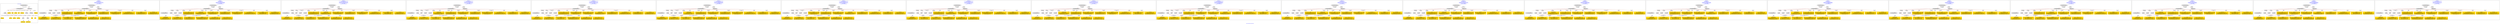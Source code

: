 digraph n0 {
fontcolor="blue"
remincross="true"
label="s26-s-san-francisco-moma.json"
subgraph cluster_0 {
label="1-correct model"
n2[style="filled",color="white",fillcolor="lightgray",label="CulturalHeritageObject1"];
n3[style="filled",color="white",fillcolor="lightgray",label="Person1"];
n4[shape="plaintext",style="filled",fillcolor="gold",label="dimensions"];
n5[shape="plaintext",style="filled",fillcolor="gold",label="credit"];
n6[shape="plaintext",style="filled",fillcolor="gold",label="copyright"];
n7[shape="plaintext",style="filled",fillcolor="gold",label="title"];
n8[shape="plaintext",style="filled",fillcolor="gold",label="accession-id"];
n9[style="filled",color="white",fillcolor="lightgray",label="Concept1"];
n10[style="filled",color="white",fillcolor="lightgray",label="Document1"];
n11[shape="plaintext",style="filled",fillcolor="gold",label="nationality"];
n12[shape="plaintext",style="filled",fillcolor="gold",label="birthYear"];
n13[shape="plaintext",style="filled",fillcolor="gold",label="deathYear"];
n14[shape="plaintext",style="filled",fillcolor="gold",label="artistName"];
n15[style="filled",color="white",fillcolor="lightgray",label="Place1"];
n16[style="filled",color="white",fillcolor="lightgray",label="Place2"];
n17[shape="plaintext",style="filled",fillcolor="gold",label="birthPlaceLabel"];
n18[shape="plaintext",style="filled",fillcolor="gold",label="deathPlaceLabel"];
n19[style="filled",color="white",fillcolor="lightgray",label="EuropeanaAggregation1"];
n20[style="filled",color="white",fillcolor="lightgray",label="WebResource1"];
n21[shape="plaintext",style="filled",fillcolor="gold",label="image-URL"];
n22[shape="plaintext",style="filled",fillcolor="gold",label="type"];
n23[shape="plaintext",style="filled",fillcolor="gold",label="url"];
}
subgraph cluster_1 {
label="candidate 0\nlink coherence:1.0\nnode coherence:1.0\nconfidence:0.43219731480194795\nmapping score:0.5726372001720779\ncost:19.9998\n-precision:0.6-recall:0.57"
n25[style="filled",color="white",fillcolor="lightgray",label="CulturalHeritageObject1"];
n26[style="filled",color="white",fillcolor="lightgray",label="CulturalHeritageObject2"];
n27[style="filled",color="white",fillcolor="lightgray",label="Person1"];
n28[style="filled",color="white",fillcolor="lightgray",label="Concept1"];
n29[style="filled",color="white",fillcolor="lightgray",label="Document1"];
n30[style="filled",color="white",fillcolor="lightgray",label="EuropeanaAggregation1"];
n31[style="filled",color="white",fillcolor="lightgray",label="WebResource1"];
n32[shape="plaintext",style="filled",fillcolor="gold",label="url\n[WebResource,classLink,0.454]\n[Document,classLink,0.427]\n[CulturalHeritageObject,provenance,0.08]\n[CulturalHeritageObject,description,0.039]"];
n33[shape="plaintext",style="filled",fillcolor="gold",label="title\n[CulturalHeritageObject,description,0.462]\n[CulturalHeritageObject,title,0.343]\n[CulturalHeritageObject,provenance,0.106]\n[Person,biographicalInformation,0.089]"];
n34[shape="plaintext",style="filled",fillcolor="gold",label="birthPlaceLabel\n[Place,label,0.638]\n[CulturalHeritageObject,provenance,0.143]\n[CulturalHeritageObject,description,0.12]\n[CulturalHeritageObject,title,0.1]"];
n35[shape="plaintext",style="filled",fillcolor="gold",label="credit\n[CulturalHeritageObject,provenance,0.662]\n[CulturalHeritageObject,description,0.179]\n[CulturalHeritageObject,title,0.106]\n[Document,classLink,0.053]"];
n36[shape="plaintext",style="filled",fillcolor="gold",label="type\n[Concept,prefLabel,0.462]\n[CulturalHeritageObject,provenance,0.391]\n[CulturalHeritageObject,description,0.084]\n[Person,biographicalInformation,0.064]"];
n37[shape="plaintext",style="filled",fillcolor="gold",label="artistName\n[Person,nameOfThePerson,0.281]\n[Document,classLink,0.269]\n[CulturalHeritageObject,description,0.25]\n[CulturalHeritageObject,provenance,0.2]"];
n38[shape="plaintext",style="filled",fillcolor="gold",label="dimensions\n[CulturalHeritageObject,extent,0.848]\n[CulturalHeritageObject,provenance,0.078]\n[Person,nameOfThePerson,0.044]\n[CulturalHeritageObject,description,0.03]"];
n39[shape="plaintext",style="filled",fillcolor="gold",label="copyright\n[CulturalHeritageObject,provenance,0.366]\n[CulturalHeritageObject,description,0.305]\n[CulturalHeritageObject,title,0.214]\n[Concept,prefLabel,0.115]"];
n40[shape="plaintext",style="filled",fillcolor="gold",label="deathPlaceLabel\n[Place,label,0.653]\n[Concept,prefLabel,0.123]\n[CulturalHeritageObject,description,0.113]\n[CulturalHeritageObject,title,0.111]"];
n41[shape="plaintext",style="filled",fillcolor="gold",label="birthYear\n[CulturalHeritageObject,created,0.387]\n[Person,dateOfDeath,0.354]\n[Person,dateOfBirth,0.205]\n[CulturalHeritageObject,description,0.054]"];
n42[shape="plaintext",style="filled",fillcolor="gold",label="image-URL\n[WebResource,classLink,0.659]\n[Document,classLink,0.283]\n[CulturalHeritageObject,description,0.044]\n[CulturalHeritageObject,rights,0.014]"];
n43[shape="plaintext",style="filled",fillcolor="gold",label="accession-id\n[WebResource,classLink,0.5]\n[CulturalHeritageObject,description,0.251]\n[CulturalHeritageObject,extent,0.126]\n[CulturalHeritageObject,accessionNumber,0.123]"];
n44[shape="plaintext",style="filled",fillcolor="gold",label="nationality\n[Person,countryAssociatedWithThePerson,0.715]\n[CulturalHeritageObject,provenance,0.114]\n[CulturalHeritageObject,description,0.095]\n[Person,biographicalInformation,0.076]"];
n45[shape="plaintext",style="filled",fillcolor="gold",label="deathYear\n[CulturalHeritageObject,created,0.481]\n[Person,dateOfDeath,0.372]\n[CulturalHeritageObject,description,0.075]\n[CulturalHeritageObject,title,0.073]"];
}
subgraph cluster_2 {
label="candidate 1\nlink coherence:1.0\nnode coherence:1.0\nconfidence:0.42675511090322693\nmapping score:0.5708231322058376\ncost:19.9998\n-precision:0.65-recall:0.62"
n47[style="filled",color="white",fillcolor="lightgray",label="CulturalHeritageObject1"];
n48[style="filled",color="white",fillcolor="lightgray",label="CulturalHeritageObject2"];
n49[style="filled",color="white",fillcolor="lightgray",label="Person1"];
n50[style="filled",color="white",fillcolor="lightgray",label="Concept1"];
n51[style="filled",color="white",fillcolor="lightgray",label="Document1"];
n52[style="filled",color="white",fillcolor="lightgray",label="EuropeanaAggregation1"];
n53[style="filled",color="white",fillcolor="lightgray",label="WebResource1"];
n54[shape="plaintext",style="filled",fillcolor="gold",label="url\n[WebResource,classLink,0.454]\n[Document,classLink,0.427]\n[CulturalHeritageObject,provenance,0.08]\n[CulturalHeritageObject,description,0.039]"];
n55[shape="plaintext",style="filled",fillcolor="gold",label="title\n[CulturalHeritageObject,description,0.462]\n[CulturalHeritageObject,title,0.343]\n[CulturalHeritageObject,provenance,0.106]\n[Person,biographicalInformation,0.089]"];
n56[shape="plaintext",style="filled",fillcolor="gold",label="birthPlaceLabel\n[Place,label,0.638]\n[CulturalHeritageObject,provenance,0.143]\n[CulturalHeritageObject,description,0.12]\n[CulturalHeritageObject,title,0.1]"];
n57[shape="plaintext",style="filled",fillcolor="gold",label="credit\n[CulturalHeritageObject,provenance,0.662]\n[CulturalHeritageObject,description,0.179]\n[CulturalHeritageObject,title,0.106]\n[Document,classLink,0.053]"];
n58[shape="plaintext",style="filled",fillcolor="gold",label="type\n[Concept,prefLabel,0.462]\n[CulturalHeritageObject,provenance,0.391]\n[CulturalHeritageObject,description,0.084]\n[Person,biographicalInformation,0.064]"];
n59[shape="plaintext",style="filled",fillcolor="gold",label="artistName\n[Person,nameOfThePerson,0.281]\n[Document,classLink,0.269]\n[CulturalHeritageObject,description,0.25]\n[CulturalHeritageObject,provenance,0.2]"];
n60[shape="plaintext",style="filled",fillcolor="gold",label="dimensions\n[CulturalHeritageObject,extent,0.848]\n[CulturalHeritageObject,provenance,0.078]\n[Person,nameOfThePerson,0.044]\n[CulturalHeritageObject,description,0.03]"];
n61[shape="plaintext",style="filled",fillcolor="gold",label="copyright\n[CulturalHeritageObject,provenance,0.366]\n[CulturalHeritageObject,description,0.305]\n[CulturalHeritageObject,title,0.214]\n[Concept,prefLabel,0.115]"];
n62[shape="plaintext",style="filled",fillcolor="gold",label="deathPlaceLabel\n[Place,label,0.653]\n[Concept,prefLabel,0.123]\n[CulturalHeritageObject,description,0.113]\n[CulturalHeritageObject,title,0.111]"];
n63[shape="plaintext",style="filled",fillcolor="gold",label="deathYear\n[CulturalHeritageObject,created,0.481]\n[Person,dateOfDeath,0.372]\n[CulturalHeritageObject,description,0.075]\n[CulturalHeritageObject,title,0.073]"];
n64[shape="plaintext",style="filled",fillcolor="gold",label="image-URL\n[WebResource,classLink,0.659]\n[Document,classLink,0.283]\n[CulturalHeritageObject,description,0.044]\n[CulturalHeritageObject,rights,0.014]"];
n65[shape="plaintext",style="filled",fillcolor="gold",label="accession-id\n[WebResource,classLink,0.5]\n[CulturalHeritageObject,description,0.251]\n[CulturalHeritageObject,extent,0.126]\n[CulturalHeritageObject,accessionNumber,0.123]"];
n66[shape="plaintext",style="filled",fillcolor="gold",label="nationality\n[Person,countryAssociatedWithThePerson,0.715]\n[CulturalHeritageObject,provenance,0.114]\n[CulturalHeritageObject,description,0.095]\n[Person,biographicalInformation,0.076]"];
n67[shape="plaintext",style="filled",fillcolor="gold",label="birthYear\n[CulturalHeritageObject,created,0.387]\n[Person,dateOfDeath,0.354]\n[Person,dateOfBirth,0.205]\n[CulturalHeritageObject,description,0.054]"];
}
subgraph cluster_3 {
label="candidate 10\nlink coherence:0.9523809523809523\nnode coherence:1.0\nconfidence:0.42675511090322693\nmapping score:0.5708231322058376\ncost:20.9998\n-precision:0.62-recall:0.62"
n69[style="filled",color="white",fillcolor="lightgray",label="CulturalHeritageObject1"];
n70[style="filled",color="white",fillcolor="lightgray",label="CulturalHeritageObject2"];
n71[style="filled",color="white",fillcolor="lightgray",label="Person1"];
n72[style="filled",color="white",fillcolor="lightgray",label="Place1"];
n73[style="filled",color="white",fillcolor="lightgray",label="Concept1"];
n74[style="filled",color="white",fillcolor="lightgray",label="Document1"];
n75[style="filled",color="white",fillcolor="lightgray",label="EuropeanaAggregation1"];
n76[style="filled",color="white",fillcolor="lightgray",label="WebResource1"];
n77[shape="plaintext",style="filled",fillcolor="gold",label="url\n[WebResource,classLink,0.454]\n[Document,classLink,0.427]\n[CulturalHeritageObject,provenance,0.08]\n[CulturalHeritageObject,description,0.039]"];
n78[shape="plaintext",style="filled",fillcolor="gold",label="title\n[CulturalHeritageObject,description,0.462]\n[CulturalHeritageObject,title,0.343]\n[CulturalHeritageObject,provenance,0.106]\n[Person,biographicalInformation,0.089]"];
n79[shape="plaintext",style="filled",fillcolor="gold",label="birthPlaceLabel\n[Place,label,0.638]\n[CulturalHeritageObject,provenance,0.143]\n[CulturalHeritageObject,description,0.12]\n[CulturalHeritageObject,title,0.1]"];
n80[shape="plaintext",style="filled",fillcolor="gold",label="credit\n[CulturalHeritageObject,provenance,0.662]\n[CulturalHeritageObject,description,0.179]\n[CulturalHeritageObject,title,0.106]\n[Document,classLink,0.053]"];
n81[shape="plaintext",style="filled",fillcolor="gold",label="type\n[Concept,prefLabel,0.462]\n[CulturalHeritageObject,provenance,0.391]\n[CulturalHeritageObject,description,0.084]\n[Person,biographicalInformation,0.064]"];
n82[shape="plaintext",style="filled",fillcolor="gold",label="artistName\n[Person,nameOfThePerson,0.281]\n[Document,classLink,0.269]\n[CulturalHeritageObject,description,0.25]\n[CulturalHeritageObject,provenance,0.2]"];
n83[shape="plaintext",style="filled",fillcolor="gold",label="dimensions\n[CulturalHeritageObject,extent,0.848]\n[CulturalHeritageObject,provenance,0.078]\n[Person,nameOfThePerson,0.044]\n[CulturalHeritageObject,description,0.03]"];
n84[shape="plaintext",style="filled",fillcolor="gold",label="copyright\n[CulturalHeritageObject,provenance,0.366]\n[CulturalHeritageObject,description,0.305]\n[CulturalHeritageObject,title,0.214]\n[Concept,prefLabel,0.115]"];
n85[shape="plaintext",style="filled",fillcolor="gold",label="deathPlaceLabel\n[Place,label,0.653]\n[Concept,prefLabel,0.123]\n[CulturalHeritageObject,description,0.113]\n[CulturalHeritageObject,title,0.111]"];
n86[shape="plaintext",style="filled",fillcolor="gold",label="deathYear\n[CulturalHeritageObject,created,0.481]\n[Person,dateOfDeath,0.372]\n[CulturalHeritageObject,description,0.075]\n[CulturalHeritageObject,title,0.073]"];
n87[shape="plaintext",style="filled",fillcolor="gold",label="image-URL\n[WebResource,classLink,0.659]\n[Document,classLink,0.283]\n[CulturalHeritageObject,description,0.044]\n[CulturalHeritageObject,rights,0.014]"];
n88[shape="plaintext",style="filled",fillcolor="gold",label="accession-id\n[WebResource,classLink,0.5]\n[CulturalHeritageObject,description,0.251]\n[CulturalHeritageObject,extent,0.126]\n[CulturalHeritageObject,accessionNumber,0.123]"];
n89[shape="plaintext",style="filled",fillcolor="gold",label="nationality\n[Person,countryAssociatedWithThePerson,0.715]\n[CulturalHeritageObject,provenance,0.114]\n[CulturalHeritageObject,description,0.095]\n[Person,biographicalInformation,0.076]"];
n90[shape="plaintext",style="filled",fillcolor="gold",label="birthYear\n[CulturalHeritageObject,created,0.387]\n[Person,dateOfDeath,0.354]\n[Person,dateOfBirth,0.205]\n[CulturalHeritageObject,description,0.054]"];
}
subgraph cluster_4 {
label="candidate 11\nlink coherence:0.9523809523809523\nnode coherence:1.0\nconfidence:0.4251538487951816\nmapping score:0.5702893781698224\ncost:20.9998\n-precision:0.62-recall:0.62"
n92[style="filled",color="white",fillcolor="lightgray",label="CulturalHeritageObject1"];
n93[style="filled",color="white",fillcolor="lightgray",label="CulturalHeritageObject2"];
n94[style="filled",color="white",fillcolor="lightgray",label="Person1"];
n95[style="filled",color="white",fillcolor="lightgray",label="Place1"];
n96[style="filled",color="white",fillcolor="lightgray",label="Concept1"];
n97[style="filled",color="white",fillcolor="lightgray",label="Document1"];
n98[style="filled",color="white",fillcolor="lightgray",label="EuropeanaAggregation1"];
n99[style="filled",color="white",fillcolor="lightgray",label="WebResource1"];
n100[shape="plaintext",style="filled",fillcolor="gold",label="url\n[WebResource,classLink,0.454]\n[Document,classLink,0.427]\n[CulturalHeritageObject,provenance,0.08]\n[CulturalHeritageObject,description,0.039]"];
n101[shape="plaintext",style="filled",fillcolor="gold",label="birthPlaceLabel\n[Place,label,0.638]\n[CulturalHeritageObject,provenance,0.143]\n[CulturalHeritageObject,description,0.12]\n[CulturalHeritageObject,title,0.1]"];
n102[shape="plaintext",style="filled",fillcolor="gold",label="title\n[CulturalHeritageObject,description,0.462]\n[CulturalHeritageObject,title,0.343]\n[CulturalHeritageObject,provenance,0.106]\n[Person,biographicalInformation,0.089]"];
n103[shape="plaintext",style="filled",fillcolor="gold",label="credit\n[CulturalHeritageObject,provenance,0.662]\n[CulturalHeritageObject,description,0.179]\n[CulturalHeritageObject,title,0.106]\n[Document,classLink,0.053]"];
n104[shape="plaintext",style="filled",fillcolor="gold",label="type\n[Concept,prefLabel,0.462]\n[CulturalHeritageObject,provenance,0.391]\n[CulturalHeritageObject,description,0.084]\n[Person,biographicalInformation,0.064]"];
n105[shape="plaintext",style="filled",fillcolor="gold",label="artistName\n[Person,nameOfThePerson,0.281]\n[Document,classLink,0.269]\n[CulturalHeritageObject,description,0.25]\n[CulturalHeritageObject,provenance,0.2]"];
n106[shape="plaintext",style="filled",fillcolor="gold",label="dimensions\n[CulturalHeritageObject,extent,0.848]\n[CulturalHeritageObject,provenance,0.078]\n[Person,nameOfThePerson,0.044]\n[CulturalHeritageObject,description,0.03]"];
n107[shape="plaintext",style="filled",fillcolor="gold",label="copyright\n[CulturalHeritageObject,provenance,0.366]\n[CulturalHeritageObject,description,0.305]\n[CulturalHeritageObject,title,0.214]\n[Concept,prefLabel,0.115]"];
n108[shape="plaintext",style="filled",fillcolor="gold",label="deathPlaceLabel\n[Place,label,0.653]\n[Concept,prefLabel,0.123]\n[CulturalHeritageObject,description,0.113]\n[CulturalHeritageObject,title,0.111]"];
n109[shape="plaintext",style="filled",fillcolor="gold",label="birthYear\n[CulturalHeritageObject,created,0.387]\n[Person,dateOfDeath,0.354]\n[Person,dateOfBirth,0.205]\n[CulturalHeritageObject,description,0.054]"];
n110[shape="plaintext",style="filled",fillcolor="gold",label="image-URL\n[WebResource,classLink,0.659]\n[Document,classLink,0.283]\n[CulturalHeritageObject,description,0.044]\n[CulturalHeritageObject,rights,0.014]"];
n111[shape="plaintext",style="filled",fillcolor="gold",label="accession-id\n[WebResource,classLink,0.5]\n[CulturalHeritageObject,description,0.251]\n[CulturalHeritageObject,extent,0.126]\n[CulturalHeritageObject,accessionNumber,0.123]"];
n112[shape="plaintext",style="filled",fillcolor="gold",label="nationality\n[Person,countryAssociatedWithThePerson,0.715]\n[CulturalHeritageObject,provenance,0.114]\n[CulturalHeritageObject,description,0.095]\n[Person,biographicalInformation,0.076]"];
n113[shape="plaintext",style="filled",fillcolor="gold",label="deathYear\n[CulturalHeritageObject,created,0.481]\n[Person,dateOfDeath,0.372]\n[CulturalHeritageObject,description,0.075]\n[CulturalHeritageObject,title,0.073]"];
}
subgraph cluster_5 {
label="candidate 12\nlink coherence:0.9523809523809523\nnode coherence:1.0\nconfidence:0.4243608271525785\nmapping score:0.5700250376222881\ncost:20.9998\n-precision:0.57-recall:0.57"
n115[style="filled",color="white",fillcolor="lightgray",label="CulturalHeritageObject1"];
n116[style="filled",color="white",fillcolor="lightgray",label="CulturalHeritageObject2"];
n117[style="filled",color="white",fillcolor="lightgray",label="Person1"];
n118[style="filled",color="white",fillcolor="lightgray",label="Place1"];
n119[style="filled",color="white",fillcolor="lightgray",label="Concept1"];
n120[style="filled",color="white",fillcolor="lightgray",label="Document1"];
n121[style="filled",color="white",fillcolor="lightgray",label="EuropeanaAggregation1"];
n122[style="filled",color="white",fillcolor="lightgray",label="WebResource1"];
n123[shape="plaintext",style="filled",fillcolor="gold",label="url\n[WebResource,classLink,0.454]\n[Document,classLink,0.427]\n[CulturalHeritageObject,provenance,0.08]\n[CulturalHeritageObject,description,0.039]"];
n124[shape="plaintext",style="filled",fillcolor="gold",label="title\n[CulturalHeritageObject,description,0.462]\n[CulturalHeritageObject,title,0.343]\n[CulturalHeritageObject,provenance,0.106]\n[Person,biographicalInformation,0.089]"];
n125[shape="plaintext",style="filled",fillcolor="gold",label="copyright\n[CulturalHeritageObject,provenance,0.366]\n[CulturalHeritageObject,description,0.305]\n[CulturalHeritageObject,title,0.214]\n[Concept,prefLabel,0.115]"];
n126[shape="plaintext",style="filled",fillcolor="gold",label="credit\n[CulturalHeritageObject,provenance,0.662]\n[CulturalHeritageObject,description,0.179]\n[CulturalHeritageObject,title,0.106]\n[Document,classLink,0.053]"];
n127[shape="plaintext",style="filled",fillcolor="gold",label="type\n[Concept,prefLabel,0.462]\n[CulturalHeritageObject,provenance,0.391]\n[CulturalHeritageObject,description,0.084]\n[Person,biographicalInformation,0.064]"];
n128[shape="plaintext",style="filled",fillcolor="gold",label="artistName\n[Person,nameOfThePerson,0.281]\n[Document,classLink,0.269]\n[CulturalHeritageObject,description,0.25]\n[CulturalHeritageObject,provenance,0.2]"];
n129[shape="plaintext",style="filled",fillcolor="gold",label="birthPlaceLabel\n[Place,label,0.638]\n[CulturalHeritageObject,provenance,0.143]\n[CulturalHeritageObject,description,0.12]\n[CulturalHeritageObject,title,0.1]"];
n130[shape="plaintext",style="filled",fillcolor="gold",label="dimensions\n[CulturalHeritageObject,extent,0.848]\n[CulturalHeritageObject,provenance,0.078]\n[Person,nameOfThePerson,0.044]\n[CulturalHeritageObject,description,0.03]"];
n131[shape="plaintext",style="filled",fillcolor="gold",label="deathPlaceLabel\n[Place,label,0.653]\n[Concept,prefLabel,0.123]\n[CulturalHeritageObject,description,0.113]\n[CulturalHeritageObject,title,0.111]"];
n132[shape="plaintext",style="filled",fillcolor="gold",label="birthYear\n[CulturalHeritageObject,created,0.387]\n[Person,dateOfDeath,0.354]\n[Person,dateOfBirth,0.205]\n[CulturalHeritageObject,description,0.054]"];
n133[shape="plaintext",style="filled",fillcolor="gold",label="image-URL\n[WebResource,classLink,0.659]\n[Document,classLink,0.283]\n[CulturalHeritageObject,description,0.044]\n[CulturalHeritageObject,rights,0.014]"];
n134[shape="plaintext",style="filled",fillcolor="gold",label="accession-id\n[WebResource,classLink,0.5]\n[CulturalHeritageObject,description,0.251]\n[CulturalHeritageObject,extent,0.126]\n[CulturalHeritageObject,accessionNumber,0.123]"];
n135[shape="plaintext",style="filled",fillcolor="gold",label="nationality\n[Person,countryAssociatedWithThePerson,0.715]\n[CulturalHeritageObject,provenance,0.114]\n[CulturalHeritageObject,description,0.095]\n[Person,biographicalInformation,0.076]"];
n136[shape="plaintext",style="filled",fillcolor="gold",label="deathYear\n[CulturalHeritageObject,created,0.481]\n[Person,dateOfDeath,0.372]\n[CulturalHeritageObject,description,0.075]\n[CulturalHeritageObject,title,0.073]"];
}
subgraph cluster_6 {
label="candidate 13\nlink coherence:0.9523809523809523\nnode coherence:1.0\nconfidence:0.42381934524634995\nmapping score:0.5698445436535452\ncost:20.9998\n-precision:0.62-recall:0.62"
n138[style="filled",color="white",fillcolor="lightgray",label="CulturalHeritageObject1"];
n139[style="filled",color="white",fillcolor="lightgray",label="CulturalHeritageObject2"];
n140[style="filled",color="white",fillcolor="lightgray",label="Person1"];
n141[style="filled",color="white",fillcolor="lightgray",label="Place1"];
n142[style="filled",color="white",fillcolor="lightgray",label="Concept1"];
n143[style="filled",color="white",fillcolor="lightgray",label="Document1"];
n144[style="filled",color="white",fillcolor="lightgray",label="EuropeanaAggregation1"];
n145[style="filled",color="white",fillcolor="lightgray",label="WebResource1"];
n146[shape="plaintext",style="filled",fillcolor="gold",label="url\n[WebResource,classLink,0.454]\n[Document,classLink,0.427]\n[CulturalHeritageObject,provenance,0.08]\n[CulturalHeritageObject,description,0.039]"];
n147[shape="plaintext",style="filled",fillcolor="gold",label="deathPlaceLabel\n[Place,label,0.653]\n[Concept,prefLabel,0.123]\n[CulturalHeritageObject,description,0.113]\n[CulturalHeritageObject,title,0.111]"];
n148[shape="plaintext",style="filled",fillcolor="gold",label="title\n[CulturalHeritageObject,description,0.462]\n[CulturalHeritageObject,title,0.343]\n[CulturalHeritageObject,provenance,0.106]\n[Person,biographicalInformation,0.089]"];
n149[shape="plaintext",style="filled",fillcolor="gold",label="credit\n[CulturalHeritageObject,provenance,0.662]\n[CulturalHeritageObject,description,0.179]\n[CulturalHeritageObject,title,0.106]\n[Document,classLink,0.053]"];
n150[shape="plaintext",style="filled",fillcolor="gold",label="type\n[Concept,prefLabel,0.462]\n[CulturalHeritageObject,provenance,0.391]\n[CulturalHeritageObject,description,0.084]\n[Person,biographicalInformation,0.064]"];
n151[shape="plaintext",style="filled",fillcolor="gold",label="artistName\n[Person,nameOfThePerson,0.281]\n[Document,classLink,0.269]\n[CulturalHeritageObject,description,0.25]\n[CulturalHeritageObject,provenance,0.2]"];
n152[shape="plaintext",style="filled",fillcolor="gold",label="dimensions\n[CulturalHeritageObject,extent,0.848]\n[CulturalHeritageObject,provenance,0.078]\n[Person,nameOfThePerson,0.044]\n[CulturalHeritageObject,description,0.03]"];
n153[shape="plaintext",style="filled",fillcolor="gold",label="copyright\n[CulturalHeritageObject,provenance,0.366]\n[CulturalHeritageObject,description,0.305]\n[CulturalHeritageObject,title,0.214]\n[Concept,prefLabel,0.115]"];
n154[shape="plaintext",style="filled",fillcolor="gold",label="birthPlaceLabel\n[Place,label,0.638]\n[CulturalHeritageObject,provenance,0.143]\n[CulturalHeritageObject,description,0.12]\n[CulturalHeritageObject,title,0.1]"];
n155[shape="plaintext",style="filled",fillcolor="gold",label="birthYear\n[CulturalHeritageObject,created,0.387]\n[Person,dateOfDeath,0.354]\n[Person,dateOfBirth,0.205]\n[CulturalHeritageObject,description,0.054]"];
n156[shape="plaintext",style="filled",fillcolor="gold",label="image-URL\n[WebResource,classLink,0.659]\n[Document,classLink,0.283]\n[CulturalHeritageObject,description,0.044]\n[CulturalHeritageObject,rights,0.014]"];
n157[shape="plaintext",style="filled",fillcolor="gold",label="accession-id\n[WebResource,classLink,0.5]\n[CulturalHeritageObject,description,0.251]\n[CulturalHeritageObject,extent,0.126]\n[CulturalHeritageObject,accessionNumber,0.123]"];
n158[shape="plaintext",style="filled",fillcolor="gold",label="nationality\n[Person,countryAssociatedWithThePerson,0.715]\n[CulturalHeritageObject,provenance,0.114]\n[CulturalHeritageObject,description,0.095]\n[Person,biographicalInformation,0.076]"];
n159[shape="plaintext",style="filled",fillcolor="gold",label="deathYear\n[CulturalHeritageObject,created,0.481]\n[Person,dateOfDeath,0.372]\n[CulturalHeritageObject,description,0.075]\n[CulturalHeritageObject,title,0.073]"];
}
subgraph cluster_7 {
label="candidate 14\nlink coherence:0.9523809523809523\nnode coherence:1.0\nconfidence:0.4224322080183867\nmapping score:0.5693821645775574\ncost:20.9998\n-precision:0.62-recall:0.62"
n161[style="filled",color="white",fillcolor="lightgray",label="CulturalHeritageObject1"];
n162[style="filled",color="white",fillcolor="lightgray",label="CulturalHeritageObject2"];
n163[style="filled",color="white",fillcolor="lightgray",label="Person1"];
n164[style="filled",color="white",fillcolor="lightgray",label="Place1"];
n165[style="filled",color="white",fillcolor="lightgray",label="Concept1"];
n166[style="filled",color="white",fillcolor="lightgray",label="Document1"];
n167[style="filled",color="white",fillcolor="lightgray",label="EuropeanaAggregation1"];
n168[style="filled",color="white",fillcolor="lightgray",label="WebResource1"];
n169[shape="plaintext",style="filled",fillcolor="gold",label="url\n[WebResource,classLink,0.454]\n[Document,classLink,0.427]\n[CulturalHeritageObject,provenance,0.08]\n[CulturalHeritageObject,description,0.039]"];
n170[shape="plaintext",style="filled",fillcolor="gold",label="copyright\n[CulturalHeritageObject,provenance,0.366]\n[CulturalHeritageObject,description,0.305]\n[CulturalHeritageObject,title,0.214]\n[Concept,prefLabel,0.115]"];
n171[shape="plaintext",style="filled",fillcolor="gold",label="title\n[CulturalHeritageObject,description,0.462]\n[CulturalHeritageObject,title,0.343]\n[CulturalHeritageObject,provenance,0.106]\n[Person,biographicalInformation,0.089]"];
n172[shape="plaintext",style="filled",fillcolor="gold",label="credit\n[CulturalHeritageObject,provenance,0.662]\n[CulturalHeritageObject,description,0.179]\n[CulturalHeritageObject,title,0.106]\n[Document,classLink,0.053]"];
n173[shape="plaintext",style="filled",fillcolor="gold",label="type\n[Concept,prefLabel,0.462]\n[CulturalHeritageObject,provenance,0.391]\n[CulturalHeritageObject,description,0.084]\n[Person,biographicalInformation,0.064]"];
n174[shape="plaintext",style="filled",fillcolor="gold",label="artistName\n[Person,nameOfThePerson,0.281]\n[Document,classLink,0.269]\n[CulturalHeritageObject,description,0.25]\n[CulturalHeritageObject,provenance,0.2]"];
n175[shape="plaintext",style="filled",fillcolor="gold",label="birthPlaceLabel\n[Place,label,0.638]\n[CulturalHeritageObject,provenance,0.143]\n[CulturalHeritageObject,description,0.12]\n[CulturalHeritageObject,title,0.1]"];
n176[shape="plaintext",style="filled",fillcolor="gold",label="dimensions\n[CulturalHeritageObject,extent,0.848]\n[CulturalHeritageObject,provenance,0.078]\n[Person,nameOfThePerson,0.044]\n[CulturalHeritageObject,description,0.03]"];
n177[shape="plaintext",style="filled",fillcolor="gold",label="deathPlaceLabel\n[Place,label,0.653]\n[Concept,prefLabel,0.123]\n[CulturalHeritageObject,description,0.113]\n[CulturalHeritageObject,title,0.111]"];
n178[shape="plaintext",style="filled",fillcolor="gold",label="birthYear\n[CulturalHeritageObject,created,0.387]\n[Person,dateOfDeath,0.354]\n[Person,dateOfBirth,0.205]\n[CulturalHeritageObject,description,0.054]"];
n179[shape="plaintext",style="filled",fillcolor="gold",label="image-URL\n[WebResource,classLink,0.659]\n[Document,classLink,0.283]\n[CulturalHeritageObject,description,0.044]\n[CulturalHeritageObject,rights,0.014]"];
n180[shape="plaintext",style="filled",fillcolor="gold",label="accession-id\n[WebResource,classLink,0.5]\n[CulturalHeritageObject,description,0.251]\n[CulturalHeritageObject,extent,0.126]\n[CulturalHeritageObject,accessionNumber,0.123]"];
n181[shape="plaintext",style="filled",fillcolor="gold",label="nationality\n[Person,countryAssociatedWithThePerson,0.715]\n[CulturalHeritageObject,provenance,0.114]\n[CulturalHeritageObject,description,0.095]\n[Person,biographicalInformation,0.076]"];
n182[shape="plaintext",style="filled",fillcolor="gold",label="deathYear\n[CulturalHeritageObject,created,0.481]\n[Person,dateOfDeath,0.372]\n[CulturalHeritageObject,description,0.075]\n[CulturalHeritageObject,title,0.073]"];
}
subgraph cluster_8 {
label="candidate 15\nlink coherence:0.9523809523809523\nnode coherence:1.0\nconfidence:0.4215892137574332\nmapping score:0.5691011664905729\ncost:20.9998\n-precision:0.62-recall:0.62"
n184[style="filled",color="white",fillcolor="lightgray",label="CulturalHeritageObject1"];
n185[style="filled",color="white",fillcolor="lightgray",label="CulturalHeritageObject2"];
n186[style="filled",color="white",fillcolor="lightgray",label="Person1"];
n187[style="filled",color="white",fillcolor="lightgray",label="Place1"];
n188[style="filled",color="white",fillcolor="lightgray",label="Concept1"];
n189[style="filled",color="white",fillcolor="lightgray",label="Document1"];
n190[style="filled",color="white",fillcolor="lightgray",label="EuropeanaAggregation1"];
n191[style="filled",color="white",fillcolor="lightgray",label="WebResource1"];
n192[shape="plaintext",style="filled",fillcolor="gold",label="url\n[WebResource,classLink,0.454]\n[Document,classLink,0.427]\n[CulturalHeritageObject,provenance,0.08]\n[CulturalHeritageObject,description,0.039]"];
n193[shape="plaintext",style="filled",fillcolor="gold",label="title\n[CulturalHeritageObject,description,0.462]\n[CulturalHeritageObject,title,0.343]\n[CulturalHeritageObject,provenance,0.106]\n[Person,biographicalInformation,0.089]"];
n194[shape="plaintext",style="filled",fillcolor="gold",label="birthPlaceLabel\n[Place,label,0.638]\n[CulturalHeritageObject,provenance,0.143]\n[CulturalHeritageObject,description,0.12]\n[CulturalHeritageObject,title,0.1]"];
n195[shape="plaintext",style="filled",fillcolor="gold",label="credit\n[CulturalHeritageObject,provenance,0.662]\n[CulturalHeritageObject,description,0.179]\n[CulturalHeritageObject,title,0.106]\n[Document,classLink,0.053]"];
n196[shape="plaintext",style="filled",fillcolor="gold",label="birthYear\n[CulturalHeritageObject,created,0.387]\n[Person,dateOfDeath,0.354]\n[Person,dateOfBirth,0.205]\n[CulturalHeritageObject,description,0.054]"];
n197[shape="plaintext",style="filled",fillcolor="gold",label="type\n[Concept,prefLabel,0.462]\n[CulturalHeritageObject,provenance,0.391]\n[CulturalHeritageObject,description,0.084]\n[Person,biographicalInformation,0.064]"];
n198[shape="plaintext",style="filled",fillcolor="gold",label="artistName\n[Person,nameOfThePerson,0.281]\n[Document,classLink,0.269]\n[CulturalHeritageObject,description,0.25]\n[CulturalHeritageObject,provenance,0.2]"];
n199[shape="plaintext",style="filled",fillcolor="gold",label="dimensions\n[CulturalHeritageObject,extent,0.848]\n[CulturalHeritageObject,provenance,0.078]\n[Person,nameOfThePerson,0.044]\n[CulturalHeritageObject,description,0.03]"];
n200[shape="plaintext",style="filled",fillcolor="gold",label="copyright\n[CulturalHeritageObject,provenance,0.366]\n[CulturalHeritageObject,description,0.305]\n[CulturalHeritageObject,title,0.214]\n[Concept,prefLabel,0.115]"];
n201[shape="plaintext",style="filled",fillcolor="gold",label="deathPlaceLabel\n[Place,label,0.653]\n[Concept,prefLabel,0.123]\n[CulturalHeritageObject,description,0.113]\n[CulturalHeritageObject,title,0.111]"];
n202[shape="plaintext",style="filled",fillcolor="gold",label="image-URL\n[WebResource,classLink,0.659]\n[Document,classLink,0.283]\n[CulturalHeritageObject,description,0.044]\n[CulturalHeritageObject,rights,0.014]"];
n203[shape="plaintext",style="filled",fillcolor="gold",label="accession-id\n[WebResource,classLink,0.5]\n[CulturalHeritageObject,description,0.251]\n[CulturalHeritageObject,extent,0.126]\n[CulturalHeritageObject,accessionNumber,0.123]"];
n204[shape="plaintext",style="filled",fillcolor="gold",label="nationality\n[Person,countryAssociatedWithThePerson,0.715]\n[CulturalHeritageObject,provenance,0.114]\n[CulturalHeritageObject,description,0.095]\n[Person,biographicalInformation,0.076]"];
n205[shape="plaintext",style="filled",fillcolor="gold",label="deathYear\n[CulturalHeritageObject,created,0.481]\n[Person,dateOfDeath,0.372]\n[CulturalHeritageObject,description,0.075]\n[CulturalHeritageObject,title,0.073]"];
}
subgraph cluster_9 {
label="candidate 16\nlink coherence:0.9523809523809523\nnode coherence:1.0\nconfidence:0.4197116448964607\nmapping score:0.5684753102035821\ncost:20.9998\n-precision:0.67-recall:0.67"
n207[style="filled",color="white",fillcolor="lightgray",label="CulturalHeritageObject1"];
n208[style="filled",color="white",fillcolor="lightgray",label="CulturalHeritageObject2"];
n209[style="filled",color="white",fillcolor="lightgray",label="Person1"];
n210[style="filled",color="white",fillcolor="lightgray",label="Place1"];
n211[style="filled",color="white",fillcolor="lightgray",label="Concept1"];
n212[style="filled",color="white",fillcolor="lightgray",label="Document1"];
n213[style="filled",color="white",fillcolor="lightgray",label="EuropeanaAggregation1"];
n214[style="filled",color="white",fillcolor="lightgray",label="WebResource1"];
n215[shape="plaintext",style="filled",fillcolor="gold",label="url\n[WebResource,classLink,0.454]\n[Document,classLink,0.427]\n[CulturalHeritageObject,provenance,0.08]\n[CulturalHeritageObject,description,0.039]"];
n216[shape="plaintext",style="filled",fillcolor="gold",label="birthPlaceLabel\n[Place,label,0.638]\n[CulturalHeritageObject,provenance,0.143]\n[CulturalHeritageObject,description,0.12]\n[CulturalHeritageObject,title,0.1]"];
n217[shape="plaintext",style="filled",fillcolor="gold",label="title\n[CulturalHeritageObject,description,0.462]\n[CulturalHeritageObject,title,0.343]\n[CulturalHeritageObject,provenance,0.106]\n[Person,biographicalInformation,0.089]"];
n218[shape="plaintext",style="filled",fillcolor="gold",label="credit\n[CulturalHeritageObject,provenance,0.662]\n[CulturalHeritageObject,description,0.179]\n[CulturalHeritageObject,title,0.106]\n[Document,classLink,0.053]"];
n219[shape="plaintext",style="filled",fillcolor="gold",label="type\n[Concept,prefLabel,0.462]\n[CulturalHeritageObject,provenance,0.391]\n[CulturalHeritageObject,description,0.084]\n[Person,biographicalInformation,0.064]"];
n220[shape="plaintext",style="filled",fillcolor="gold",label="artistName\n[Person,nameOfThePerson,0.281]\n[Document,classLink,0.269]\n[CulturalHeritageObject,description,0.25]\n[CulturalHeritageObject,provenance,0.2]"];
n221[shape="plaintext",style="filled",fillcolor="gold",label="dimensions\n[CulturalHeritageObject,extent,0.848]\n[CulturalHeritageObject,provenance,0.078]\n[Person,nameOfThePerson,0.044]\n[CulturalHeritageObject,description,0.03]"];
n222[shape="plaintext",style="filled",fillcolor="gold",label="copyright\n[CulturalHeritageObject,provenance,0.366]\n[CulturalHeritageObject,description,0.305]\n[CulturalHeritageObject,title,0.214]\n[Concept,prefLabel,0.115]"];
n223[shape="plaintext",style="filled",fillcolor="gold",label="deathPlaceLabel\n[Place,label,0.653]\n[Concept,prefLabel,0.123]\n[CulturalHeritageObject,description,0.113]\n[CulturalHeritageObject,title,0.111]"];
n224[shape="plaintext",style="filled",fillcolor="gold",label="deathYear\n[CulturalHeritageObject,created,0.481]\n[Person,dateOfDeath,0.372]\n[CulturalHeritageObject,description,0.075]\n[CulturalHeritageObject,title,0.073]"];
n225[shape="plaintext",style="filled",fillcolor="gold",label="image-URL\n[WebResource,classLink,0.659]\n[Document,classLink,0.283]\n[CulturalHeritageObject,description,0.044]\n[CulturalHeritageObject,rights,0.014]"];
n226[shape="plaintext",style="filled",fillcolor="gold",label="accession-id\n[WebResource,classLink,0.5]\n[CulturalHeritageObject,description,0.251]\n[CulturalHeritageObject,extent,0.126]\n[CulturalHeritageObject,accessionNumber,0.123]"];
n227[shape="plaintext",style="filled",fillcolor="gold",label="nationality\n[Person,countryAssociatedWithThePerson,0.715]\n[CulturalHeritageObject,provenance,0.114]\n[CulturalHeritageObject,description,0.095]\n[Person,biographicalInformation,0.076]"];
n228[shape="plaintext",style="filled",fillcolor="gold",label="birthYear\n[CulturalHeritageObject,created,0.387]\n[Person,dateOfDeath,0.354]\n[Person,dateOfBirth,0.205]\n[CulturalHeritageObject,description,0.054]"];
}
subgraph cluster_10 {
label="candidate 17\nlink coherence:0.9523809523809523\nnode coherence:1.0\nconfidence:0.4189186232538576\nmapping score:0.5682109696560477\ncost:20.9998\n-precision:0.62-recall:0.62"
n230[style="filled",color="white",fillcolor="lightgray",label="CulturalHeritageObject1"];
n231[style="filled",color="white",fillcolor="lightgray",label="CulturalHeritageObject2"];
n232[style="filled",color="white",fillcolor="lightgray",label="Person1"];
n233[style="filled",color="white",fillcolor="lightgray",label="Place1"];
n234[style="filled",color="white",fillcolor="lightgray",label="Concept1"];
n235[style="filled",color="white",fillcolor="lightgray",label="Document1"];
n236[style="filled",color="white",fillcolor="lightgray",label="EuropeanaAggregation1"];
n237[style="filled",color="white",fillcolor="lightgray",label="WebResource1"];
n238[shape="plaintext",style="filled",fillcolor="gold",label="url\n[WebResource,classLink,0.454]\n[Document,classLink,0.427]\n[CulturalHeritageObject,provenance,0.08]\n[CulturalHeritageObject,description,0.039]"];
n239[shape="plaintext",style="filled",fillcolor="gold",label="title\n[CulturalHeritageObject,description,0.462]\n[CulturalHeritageObject,title,0.343]\n[CulturalHeritageObject,provenance,0.106]\n[Person,biographicalInformation,0.089]"];
n240[shape="plaintext",style="filled",fillcolor="gold",label="copyright\n[CulturalHeritageObject,provenance,0.366]\n[CulturalHeritageObject,description,0.305]\n[CulturalHeritageObject,title,0.214]\n[Concept,prefLabel,0.115]"];
n241[shape="plaintext",style="filled",fillcolor="gold",label="credit\n[CulturalHeritageObject,provenance,0.662]\n[CulturalHeritageObject,description,0.179]\n[CulturalHeritageObject,title,0.106]\n[Document,classLink,0.053]"];
n242[shape="plaintext",style="filled",fillcolor="gold",label="type\n[Concept,prefLabel,0.462]\n[CulturalHeritageObject,provenance,0.391]\n[CulturalHeritageObject,description,0.084]\n[Person,biographicalInformation,0.064]"];
n243[shape="plaintext",style="filled",fillcolor="gold",label="artistName\n[Person,nameOfThePerson,0.281]\n[Document,classLink,0.269]\n[CulturalHeritageObject,description,0.25]\n[CulturalHeritageObject,provenance,0.2]"];
n244[shape="plaintext",style="filled",fillcolor="gold",label="birthPlaceLabel\n[Place,label,0.638]\n[CulturalHeritageObject,provenance,0.143]\n[CulturalHeritageObject,description,0.12]\n[CulturalHeritageObject,title,0.1]"];
n245[shape="plaintext",style="filled",fillcolor="gold",label="dimensions\n[CulturalHeritageObject,extent,0.848]\n[CulturalHeritageObject,provenance,0.078]\n[Person,nameOfThePerson,0.044]\n[CulturalHeritageObject,description,0.03]"];
n246[shape="plaintext",style="filled",fillcolor="gold",label="deathPlaceLabel\n[Place,label,0.653]\n[Concept,prefLabel,0.123]\n[CulturalHeritageObject,description,0.113]\n[CulturalHeritageObject,title,0.111]"];
n247[shape="plaintext",style="filled",fillcolor="gold",label="deathYear\n[CulturalHeritageObject,created,0.481]\n[Person,dateOfDeath,0.372]\n[CulturalHeritageObject,description,0.075]\n[CulturalHeritageObject,title,0.073]"];
n248[shape="plaintext",style="filled",fillcolor="gold",label="image-URL\n[WebResource,classLink,0.659]\n[Document,classLink,0.283]\n[CulturalHeritageObject,description,0.044]\n[CulturalHeritageObject,rights,0.014]"];
n249[shape="plaintext",style="filled",fillcolor="gold",label="accession-id\n[WebResource,classLink,0.5]\n[CulturalHeritageObject,description,0.251]\n[CulturalHeritageObject,extent,0.126]\n[CulturalHeritageObject,accessionNumber,0.123]"];
n250[shape="plaintext",style="filled",fillcolor="gold",label="nationality\n[Person,countryAssociatedWithThePerson,0.715]\n[CulturalHeritageObject,provenance,0.114]\n[CulturalHeritageObject,description,0.095]\n[Person,biographicalInformation,0.076]"];
n251[shape="plaintext",style="filled",fillcolor="gold",label="birthYear\n[CulturalHeritageObject,created,0.387]\n[Person,dateOfDeath,0.354]\n[Person,dateOfBirth,0.205]\n[CulturalHeritageObject,description,0.054]"];
}
subgraph cluster_11 {
label="candidate 18\nlink coherence:0.95\nnode coherence:1.0\nconfidence:0.43219731480194795\nmapping score:0.5726372001720779\ncost:19.9998\n-precision:0.65-recall:0.62"
n253[style="filled",color="white",fillcolor="lightgray",label="CulturalHeritageObject1"];
n254[style="filled",color="white",fillcolor="lightgray",label="CulturalHeritageObject2"];
n255[style="filled",color="white",fillcolor="lightgray",label="Person1"];
n256[style="filled",color="white",fillcolor="lightgray",label="Concept1"];
n257[style="filled",color="white",fillcolor="lightgray",label="Document1"];
n258[style="filled",color="white",fillcolor="lightgray",label="EuropeanaAggregation1"];
n259[style="filled",color="white",fillcolor="lightgray",label="WebResource1"];
n260[shape="plaintext",style="filled",fillcolor="gold",label="url\n[WebResource,classLink,0.454]\n[Document,classLink,0.427]\n[CulturalHeritageObject,provenance,0.08]\n[CulturalHeritageObject,description,0.039]"];
n261[shape="plaintext",style="filled",fillcolor="gold",label="title\n[CulturalHeritageObject,description,0.462]\n[CulturalHeritageObject,title,0.343]\n[CulturalHeritageObject,provenance,0.106]\n[Person,biographicalInformation,0.089]"];
n262[shape="plaintext",style="filled",fillcolor="gold",label="birthPlaceLabel\n[Place,label,0.638]\n[CulturalHeritageObject,provenance,0.143]\n[CulturalHeritageObject,description,0.12]\n[CulturalHeritageObject,title,0.1]"];
n263[shape="plaintext",style="filled",fillcolor="gold",label="credit\n[CulturalHeritageObject,provenance,0.662]\n[CulturalHeritageObject,description,0.179]\n[CulturalHeritageObject,title,0.106]\n[Document,classLink,0.053]"];
n264[shape="plaintext",style="filled",fillcolor="gold",label="type\n[Concept,prefLabel,0.462]\n[CulturalHeritageObject,provenance,0.391]\n[CulturalHeritageObject,description,0.084]\n[Person,biographicalInformation,0.064]"];
n265[shape="plaintext",style="filled",fillcolor="gold",label="artistName\n[Person,nameOfThePerson,0.281]\n[Document,classLink,0.269]\n[CulturalHeritageObject,description,0.25]\n[CulturalHeritageObject,provenance,0.2]"];
n266[shape="plaintext",style="filled",fillcolor="gold",label="dimensions\n[CulturalHeritageObject,extent,0.848]\n[CulturalHeritageObject,provenance,0.078]\n[Person,nameOfThePerson,0.044]\n[CulturalHeritageObject,description,0.03]"];
n267[shape="plaintext",style="filled",fillcolor="gold",label="copyright\n[CulturalHeritageObject,provenance,0.366]\n[CulturalHeritageObject,description,0.305]\n[CulturalHeritageObject,title,0.214]\n[Concept,prefLabel,0.115]"];
n268[shape="plaintext",style="filled",fillcolor="gold",label="deathPlaceLabel\n[Place,label,0.653]\n[Concept,prefLabel,0.123]\n[CulturalHeritageObject,description,0.113]\n[CulturalHeritageObject,title,0.111]"];
n269[shape="plaintext",style="filled",fillcolor="gold",label="birthYear\n[CulturalHeritageObject,created,0.387]\n[Person,dateOfDeath,0.354]\n[Person,dateOfBirth,0.205]\n[CulturalHeritageObject,description,0.054]"];
n270[shape="plaintext",style="filled",fillcolor="gold",label="image-URL\n[WebResource,classLink,0.659]\n[Document,classLink,0.283]\n[CulturalHeritageObject,description,0.044]\n[CulturalHeritageObject,rights,0.014]"];
n271[shape="plaintext",style="filled",fillcolor="gold",label="accession-id\n[WebResource,classLink,0.5]\n[CulturalHeritageObject,description,0.251]\n[CulturalHeritageObject,extent,0.126]\n[CulturalHeritageObject,accessionNumber,0.123]"];
n272[shape="plaintext",style="filled",fillcolor="gold",label="nationality\n[Person,countryAssociatedWithThePerson,0.715]\n[CulturalHeritageObject,provenance,0.114]\n[CulturalHeritageObject,description,0.095]\n[Person,biographicalInformation,0.076]"];
n273[shape="plaintext",style="filled",fillcolor="gold",label="deathYear\n[CulturalHeritageObject,created,0.481]\n[Person,dateOfDeath,0.372]\n[CulturalHeritageObject,description,0.075]\n[CulturalHeritageObject,title,0.073]"];
}
subgraph cluster_12 {
label="candidate 19\nlink coherence:0.95\nnode coherence:1.0\nconfidence:0.43219731480194795\nmapping score:0.5726372001720779\ncost:119.009852\n-precision:0.6-recall:0.57"
n275[style="filled",color="white",fillcolor="lightgray",label="CulturalHeritageObject1"];
n276[style="filled",color="white",fillcolor="lightgray",label="CulturalHeritageObject2"];
n277[style="filled",color="white",fillcolor="lightgray",label="Person1"];
n278[style="filled",color="white",fillcolor="lightgray",label="Concept1"];
n279[style="filled",color="white",fillcolor="lightgray",label="Document1"];
n280[style="filled",color="white",fillcolor="lightgray",label="EuropeanaAggregation1"];
n281[style="filled",color="white",fillcolor="lightgray",label="WebResource1"];
n282[shape="plaintext",style="filled",fillcolor="gold",label="url\n[WebResource,classLink,0.454]\n[Document,classLink,0.427]\n[CulturalHeritageObject,provenance,0.08]\n[CulturalHeritageObject,description,0.039]"];
n283[shape="plaintext",style="filled",fillcolor="gold",label="title\n[CulturalHeritageObject,description,0.462]\n[CulturalHeritageObject,title,0.343]\n[CulturalHeritageObject,provenance,0.106]\n[Person,biographicalInformation,0.089]"];
n284[shape="plaintext",style="filled",fillcolor="gold",label="birthPlaceLabel\n[Place,label,0.638]\n[CulturalHeritageObject,provenance,0.143]\n[CulturalHeritageObject,description,0.12]\n[CulturalHeritageObject,title,0.1]"];
n285[shape="plaintext",style="filled",fillcolor="gold",label="credit\n[CulturalHeritageObject,provenance,0.662]\n[CulturalHeritageObject,description,0.179]\n[CulturalHeritageObject,title,0.106]\n[Document,classLink,0.053]"];
n286[shape="plaintext",style="filled",fillcolor="gold",label="type\n[Concept,prefLabel,0.462]\n[CulturalHeritageObject,provenance,0.391]\n[CulturalHeritageObject,description,0.084]\n[Person,biographicalInformation,0.064]"];
n287[shape="plaintext",style="filled",fillcolor="gold",label="artistName\n[Person,nameOfThePerson,0.281]\n[Document,classLink,0.269]\n[CulturalHeritageObject,description,0.25]\n[CulturalHeritageObject,provenance,0.2]"];
n288[shape="plaintext",style="filled",fillcolor="gold",label="dimensions\n[CulturalHeritageObject,extent,0.848]\n[CulturalHeritageObject,provenance,0.078]\n[Person,nameOfThePerson,0.044]\n[CulturalHeritageObject,description,0.03]"];
n289[shape="plaintext",style="filled",fillcolor="gold",label="copyright\n[CulturalHeritageObject,provenance,0.366]\n[CulturalHeritageObject,description,0.305]\n[CulturalHeritageObject,title,0.214]\n[Concept,prefLabel,0.115]"];
n290[shape="plaintext",style="filled",fillcolor="gold",label="deathPlaceLabel\n[Place,label,0.653]\n[Concept,prefLabel,0.123]\n[CulturalHeritageObject,description,0.113]\n[CulturalHeritageObject,title,0.111]"];
n291[shape="plaintext",style="filled",fillcolor="gold",label="birthYear\n[CulturalHeritageObject,created,0.387]\n[Person,dateOfDeath,0.354]\n[Person,dateOfBirth,0.205]\n[CulturalHeritageObject,description,0.054]"];
n292[shape="plaintext",style="filled",fillcolor="gold",label="image-URL\n[WebResource,classLink,0.659]\n[Document,classLink,0.283]\n[CulturalHeritageObject,description,0.044]\n[CulturalHeritageObject,rights,0.014]"];
n293[shape="plaintext",style="filled",fillcolor="gold",label="accession-id\n[WebResource,classLink,0.5]\n[CulturalHeritageObject,description,0.251]\n[CulturalHeritageObject,extent,0.126]\n[CulturalHeritageObject,accessionNumber,0.123]"];
n294[shape="plaintext",style="filled",fillcolor="gold",label="nationality\n[Person,countryAssociatedWithThePerson,0.715]\n[CulturalHeritageObject,provenance,0.114]\n[CulturalHeritageObject,description,0.095]\n[Person,biographicalInformation,0.076]"];
n295[shape="plaintext",style="filled",fillcolor="gold",label="deathYear\n[CulturalHeritageObject,created,0.481]\n[Person,dateOfDeath,0.372]\n[CulturalHeritageObject,description,0.075]\n[CulturalHeritageObject,title,0.073]"];
}
subgraph cluster_13 {
label="candidate 2\nlink coherence:1.0\nnode coherence:1.0\nconfidence:0.4251538487951816\nmapping score:0.5702893781698224\ncost:19.9998\n-precision:0.65-recall:0.62"
n297[style="filled",color="white",fillcolor="lightgray",label="CulturalHeritageObject1"];
n298[style="filled",color="white",fillcolor="lightgray",label="CulturalHeritageObject2"];
n299[style="filled",color="white",fillcolor="lightgray",label="Person1"];
n300[style="filled",color="white",fillcolor="lightgray",label="Concept1"];
n301[style="filled",color="white",fillcolor="lightgray",label="Document1"];
n302[style="filled",color="white",fillcolor="lightgray",label="EuropeanaAggregation1"];
n303[style="filled",color="white",fillcolor="lightgray",label="WebResource1"];
n304[shape="plaintext",style="filled",fillcolor="gold",label="url\n[WebResource,classLink,0.454]\n[Document,classLink,0.427]\n[CulturalHeritageObject,provenance,0.08]\n[CulturalHeritageObject,description,0.039]"];
n305[shape="plaintext",style="filled",fillcolor="gold",label="birthPlaceLabel\n[Place,label,0.638]\n[CulturalHeritageObject,provenance,0.143]\n[CulturalHeritageObject,description,0.12]\n[CulturalHeritageObject,title,0.1]"];
n306[shape="plaintext",style="filled",fillcolor="gold",label="title\n[CulturalHeritageObject,description,0.462]\n[CulturalHeritageObject,title,0.343]\n[CulturalHeritageObject,provenance,0.106]\n[Person,biographicalInformation,0.089]"];
n307[shape="plaintext",style="filled",fillcolor="gold",label="credit\n[CulturalHeritageObject,provenance,0.662]\n[CulturalHeritageObject,description,0.179]\n[CulturalHeritageObject,title,0.106]\n[Document,classLink,0.053]"];
n308[shape="plaintext",style="filled",fillcolor="gold",label="type\n[Concept,prefLabel,0.462]\n[CulturalHeritageObject,provenance,0.391]\n[CulturalHeritageObject,description,0.084]\n[Person,biographicalInformation,0.064]"];
n309[shape="plaintext",style="filled",fillcolor="gold",label="artistName\n[Person,nameOfThePerson,0.281]\n[Document,classLink,0.269]\n[CulturalHeritageObject,description,0.25]\n[CulturalHeritageObject,provenance,0.2]"];
n310[shape="plaintext",style="filled",fillcolor="gold",label="dimensions\n[CulturalHeritageObject,extent,0.848]\n[CulturalHeritageObject,provenance,0.078]\n[Person,nameOfThePerson,0.044]\n[CulturalHeritageObject,description,0.03]"];
n311[shape="plaintext",style="filled",fillcolor="gold",label="copyright\n[CulturalHeritageObject,provenance,0.366]\n[CulturalHeritageObject,description,0.305]\n[CulturalHeritageObject,title,0.214]\n[Concept,prefLabel,0.115]"];
n312[shape="plaintext",style="filled",fillcolor="gold",label="deathPlaceLabel\n[Place,label,0.653]\n[Concept,prefLabel,0.123]\n[CulturalHeritageObject,description,0.113]\n[CulturalHeritageObject,title,0.111]"];
n313[shape="plaintext",style="filled",fillcolor="gold",label="birthYear\n[CulturalHeritageObject,created,0.387]\n[Person,dateOfDeath,0.354]\n[Person,dateOfBirth,0.205]\n[CulturalHeritageObject,description,0.054]"];
n314[shape="plaintext",style="filled",fillcolor="gold",label="image-URL\n[WebResource,classLink,0.659]\n[Document,classLink,0.283]\n[CulturalHeritageObject,description,0.044]\n[CulturalHeritageObject,rights,0.014]"];
n315[shape="plaintext",style="filled",fillcolor="gold",label="accession-id\n[WebResource,classLink,0.5]\n[CulturalHeritageObject,description,0.251]\n[CulturalHeritageObject,extent,0.126]\n[CulturalHeritageObject,accessionNumber,0.123]"];
n316[shape="plaintext",style="filled",fillcolor="gold",label="nationality\n[Person,countryAssociatedWithThePerson,0.715]\n[CulturalHeritageObject,provenance,0.114]\n[CulturalHeritageObject,description,0.095]\n[Person,biographicalInformation,0.076]"];
n317[shape="plaintext",style="filled",fillcolor="gold",label="deathYear\n[CulturalHeritageObject,created,0.481]\n[Person,dateOfDeath,0.372]\n[CulturalHeritageObject,description,0.075]\n[CulturalHeritageObject,title,0.073]"];
}
subgraph cluster_14 {
label="candidate 3\nlink coherence:1.0\nnode coherence:1.0\nconfidence:0.4243608271525785\nmapping score:0.5700250376222881\ncost:19.9998\n-precision:0.6-recall:0.57"
n319[style="filled",color="white",fillcolor="lightgray",label="CulturalHeritageObject1"];
n320[style="filled",color="white",fillcolor="lightgray",label="CulturalHeritageObject2"];
n321[style="filled",color="white",fillcolor="lightgray",label="Person1"];
n322[style="filled",color="white",fillcolor="lightgray",label="Concept1"];
n323[style="filled",color="white",fillcolor="lightgray",label="Document1"];
n324[style="filled",color="white",fillcolor="lightgray",label="EuropeanaAggregation1"];
n325[style="filled",color="white",fillcolor="lightgray",label="WebResource1"];
n326[shape="plaintext",style="filled",fillcolor="gold",label="url\n[WebResource,classLink,0.454]\n[Document,classLink,0.427]\n[CulturalHeritageObject,provenance,0.08]\n[CulturalHeritageObject,description,0.039]"];
n327[shape="plaintext",style="filled",fillcolor="gold",label="title\n[CulturalHeritageObject,description,0.462]\n[CulturalHeritageObject,title,0.343]\n[CulturalHeritageObject,provenance,0.106]\n[Person,biographicalInformation,0.089]"];
n328[shape="plaintext",style="filled",fillcolor="gold",label="copyright\n[CulturalHeritageObject,provenance,0.366]\n[CulturalHeritageObject,description,0.305]\n[CulturalHeritageObject,title,0.214]\n[Concept,prefLabel,0.115]"];
n329[shape="plaintext",style="filled",fillcolor="gold",label="credit\n[CulturalHeritageObject,provenance,0.662]\n[CulturalHeritageObject,description,0.179]\n[CulturalHeritageObject,title,0.106]\n[Document,classLink,0.053]"];
n330[shape="plaintext",style="filled",fillcolor="gold",label="type\n[Concept,prefLabel,0.462]\n[CulturalHeritageObject,provenance,0.391]\n[CulturalHeritageObject,description,0.084]\n[Person,biographicalInformation,0.064]"];
n331[shape="plaintext",style="filled",fillcolor="gold",label="artistName\n[Person,nameOfThePerson,0.281]\n[Document,classLink,0.269]\n[CulturalHeritageObject,description,0.25]\n[CulturalHeritageObject,provenance,0.2]"];
n332[shape="plaintext",style="filled",fillcolor="gold",label="birthPlaceLabel\n[Place,label,0.638]\n[CulturalHeritageObject,provenance,0.143]\n[CulturalHeritageObject,description,0.12]\n[CulturalHeritageObject,title,0.1]"];
n333[shape="plaintext",style="filled",fillcolor="gold",label="dimensions\n[CulturalHeritageObject,extent,0.848]\n[CulturalHeritageObject,provenance,0.078]\n[Person,nameOfThePerson,0.044]\n[CulturalHeritageObject,description,0.03]"];
n334[shape="plaintext",style="filled",fillcolor="gold",label="deathPlaceLabel\n[Place,label,0.653]\n[Concept,prefLabel,0.123]\n[CulturalHeritageObject,description,0.113]\n[CulturalHeritageObject,title,0.111]"];
n335[shape="plaintext",style="filled",fillcolor="gold",label="birthYear\n[CulturalHeritageObject,created,0.387]\n[Person,dateOfDeath,0.354]\n[Person,dateOfBirth,0.205]\n[CulturalHeritageObject,description,0.054]"];
n336[shape="plaintext",style="filled",fillcolor="gold",label="image-URL\n[WebResource,classLink,0.659]\n[Document,classLink,0.283]\n[CulturalHeritageObject,description,0.044]\n[CulturalHeritageObject,rights,0.014]"];
n337[shape="plaintext",style="filled",fillcolor="gold",label="accession-id\n[WebResource,classLink,0.5]\n[CulturalHeritageObject,description,0.251]\n[CulturalHeritageObject,extent,0.126]\n[CulturalHeritageObject,accessionNumber,0.123]"];
n338[shape="plaintext",style="filled",fillcolor="gold",label="nationality\n[Person,countryAssociatedWithThePerson,0.715]\n[CulturalHeritageObject,provenance,0.114]\n[CulturalHeritageObject,description,0.095]\n[Person,biographicalInformation,0.076]"];
n339[shape="plaintext",style="filled",fillcolor="gold",label="deathYear\n[CulturalHeritageObject,created,0.481]\n[Person,dateOfDeath,0.372]\n[CulturalHeritageObject,description,0.075]\n[CulturalHeritageObject,title,0.073]"];
}
subgraph cluster_15 {
label="candidate 4\nlink coherence:1.0\nnode coherence:1.0\nconfidence:0.42381934524634995\nmapping score:0.5698445436535452\ncost:19.9998\n-precision:0.65-recall:0.62"
n341[style="filled",color="white",fillcolor="lightgray",label="CulturalHeritageObject1"];
n342[style="filled",color="white",fillcolor="lightgray",label="CulturalHeritageObject2"];
n343[style="filled",color="white",fillcolor="lightgray",label="Person1"];
n344[style="filled",color="white",fillcolor="lightgray",label="Concept1"];
n345[style="filled",color="white",fillcolor="lightgray",label="Document1"];
n346[style="filled",color="white",fillcolor="lightgray",label="EuropeanaAggregation1"];
n347[style="filled",color="white",fillcolor="lightgray",label="WebResource1"];
n348[shape="plaintext",style="filled",fillcolor="gold",label="url\n[WebResource,classLink,0.454]\n[Document,classLink,0.427]\n[CulturalHeritageObject,provenance,0.08]\n[CulturalHeritageObject,description,0.039]"];
n349[shape="plaintext",style="filled",fillcolor="gold",label="deathPlaceLabel\n[Place,label,0.653]\n[Concept,prefLabel,0.123]\n[CulturalHeritageObject,description,0.113]\n[CulturalHeritageObject,title,0.111]"];
n350[shape="plaintext",style="filled",fillcolor="gold",label="title\n[CulturalHeritageObject,description,0.462]\n[CulturalHeritageObject,title,0.343]\n[CulturalHeritageObject,provenance,0.106]\n[Person,biographicalInformation,0.089]"];
n351[shape="plaintext",style="filled",fillcolor="gold",label="credit\n[CulturalHeritageObject,provenance,0.662]\n[CulturalHeritageObject,description,0.179]\n[CulturalHeritageObject,title,0.106]\n[Document,classLink,0.053]"];
n352[shape="plaintext",style="filled",fillcolor="gold",label="type\n[Concept,prefLabel,0.462]\n[CulturalHeritageObject,provenance,0.391]\n[CulturalHeritageObject,description,0.084]\n[Person,biographicalInformation,0.064]"];
n353[shape="plaintext",style="filled",fillcolor="gold",label="artistName\n[Person,nameOfThePerson,0.281]\n[Document,classLink,0.269]\n[CulturalHeritageObject,description,0.25]\n[CulturalHeritageObject,provenance,0.2]"];
n354[shape="plaintext",style="filled",fillcolor="gold",label="dimensions\n[CulturalHeritageObject,extent,0.848]\n[CulturalHeritageObject,provenance,0.078]\n[Person,nameOfThePerson,0.044]\n[CulturalHeritageObject,description,0.03]"];
n355[shape="plaintext",style="filled",fillcolor="gold",label="copyright\n[CulturalHeritageObject,provenance,0.366]\n[CulturalHeritageObject,description,0.305]\n[CulturalHeritageObject,title,0.214]\n[Concept,prefLabel,0.115]"];
n356[shape="plaintext",style="filled",fillcolor="gold",label="birthPlaceLabel\n[Place,label,0.638]\n[CulturalHeritageObject,provenance,0.143]\n[CulturalHeritageObject,description,0.12]\n[CulturalHeritageObject,title,0.1]"];
n357[shape="plaintext",style="filled",fillcolor="gold",label="birthYear\n[CulturalHeritageObject,created,0.387]\n[Person,dateOfDeath,0.354]\n[Person,dateOfBirth,0.205]\n[CulturalHeritageObject,description,0.054]"];
n358[shape="plaintext",style="filled",fillcolor="gold",label="image-URL\n[WebResource,classLink,0.659]\n[Document,classLink,0.283]\n[CulturalHeritageObject,description,0.044]\n[CulturalHeritageObject,rights,0.014]"];
n359[shape="plaintext",style="filled",fillcolor="gold",label="accession-id\n[WebResource,classLink,0.5]\n[CulturalHeritageObject,description,0.251]\n[CulturalHeritageObject,extent,0.126]\n[CulturalHeritageObject,accessionNumber,0.123]"];
n360[shape="plaintext",style="filled",fillcolor="gold",label="nationality\n[Person,countryAssociatedWithThePerson,0.715]\n[CulturalHeritageObject,provenance,0.114]\n[CulturalHeritageObject,description,0.095]\n[Person,biographicalInformation,0.076]"];
n361[shape="plaintext",style="filled",fillcolor="gold",label="deathYear\n[CulturalHeritageObject,created,0.481]\n[Person,dateOfDeath,0.372]\n[CulturalHeritageObject,description,0.075]\n[CulturalHeritageObject,title,0.073]"];
}
subgraph cluster_16 {
label="candidate 5\nlink coherence:1.0\nnode coherence:1.0\nconfidence:0.4224322080183867\nmapping score:0.5693821645775574\ncost:19.9998\n-precision:0.65-recall:0.62"
n363[style="filled",color="white",fillcolor="lightgray",label="CulturalHeritageObject1"];
n364[style="filled",color="white",fillcolor="lightgray",label="CulturalHeritageObject2"];
n365[style="filled",color="white",fillcolor="lightgray",label="Person1"];
n366[style="filled",color="white",fillcolor="lightgray",label="Concept1"];
n367[style="filled",color="white",fillcolor="lightgray",label="Document1"];
n368[style="filled",color="white",fillcolor="lightgray",label="EuropeanaAggregation1"];
n369[style="filled",color="white",fillcolor="lightgray",label="WebResource1"];
n370[shape="plaintext",style="filled",fillcolor="gold",label="url\n[WebResource,classLink,0.454]\n[Document,classLink,0.427]\n[CulturalHeritageObject,provenance,0.08]\n[CulturalHeritageObject,description,0.039]"];
n371[shape="plaintext",style="filled",fillcolor="gold",label="copyright\n[CulturalHeritageObject,provenance,0.366]\n[CulturalHeritageObject,description,0.305]\n[CulturalHeritageObject,title,0.214]\n[Concept,prefLabel,0.115]"];
n372[shape="plaintext",style="filled",fillcolor="gold",label="title\n[CulturalHeritageObject,description,0.462]\n[CulturalHeritageObject,title,0.343]\n[CulturalHeritageObject,provenance,0.106]\n[Person,biographicalInformation,0.089]"];
n373[shape="plaintext",style="filled",fillcolor="gold",label="credit\n[CulturalHeritageObject,provenance,0.662]\n[CulturalHeritageObject,description,0.179]\n[CulturalHeritageObject,title,0.106]\n[Document,classLink,0.053]"];
n374[shape="plaintext",style="filled",fillcolor="gold",label="type\n[Concept,prefLabel,0.462]\n[CulturalHeritageObject,provenance,0.391]\n[CulturalHeritageObject,description,0.084]\n[Person,biographicalInformation,0.064]"];
n375[shape="plaintext",style="filled",fillcolor="gold",label="artistName\n[Person,nameOfThePerson,0.281]\n[Document,classLink,0.269]\n[CulturalHeritageObject,description,0.25]\n[CulturalHeritageObject,provenance,0.2]"];
n376[shape="plaintext",style="filled",fillcolor="gold",label="birthPlaceLabel\n[Place,label,0.638]\n[CulturalHeritageObject,provenance,0.143]\n[CulturalHeritageObject,description,0.12]\n[CulturalHeritageObject,title,0.1]"];
n377[shape="plaintext",style="filled",fillcolor="gold",label="dimensions\n[CulturalHeritageObject,extent,0.848]\n[CulturalHeritageObject,provenance,0.078]\n[Person,nameOfThePerson,0.044]\n[CulturalHeritageObject,description,0.03]"];
n378[shape="plaintext",style="filled",fillcolor="gold",label="deathPlaceLabel\n[Place,label,0.653]\n[Concept,prefLabel,0.123]\n[CulturalHeritageObject,description,0.113]\n[CulturalHeritageObject,title,0.111]"];
n379[shape="plaintext",style="filled",fillcolor="gold",label="birthYear\n[CulturalHeritageObject,created,0.387]\n[Person,dateOfDeath,0.354]\n[Person,dateOfBirth,0.205]\n[CulturalHeritageObject,description,0.054]"];
n380[shape="plaintext",style="filled",fillcolor="gold",label="image-URL\n[WebResource,classLink,0.659]\n[Document,classLink,0.283]\n[CulturalHeritageObject,description,0.044]\n[CulturalHeritageObject,rights,0.014]"];
n381[shape="plaintext",style="filled",fillcolor="gold",label="accession-id\n[WebResource,classLink,0.5]\n[CulturalHeritageObject,description,0.251]\n[CulturalHeritageObject,extent,0.126]\n[CulturalHeritageObject,accessionNumber,0.123]"];
n382[shape="plaintext",style="filled",fillcolor="gold",label="nationality\n[Person,countryAssociatedWithThePerson,0.715]\n[CulturalHeritageObject,provenance,0.114]\n[CulturalHeritageObject,description,0.095]\n[Person,biographicalInformation,0.076]"];
n383[shape="plaintext",style="filled",fillcolor="gold",label="deathYear\n[CulturalHeritageObject,created,0.481]\n[Person,dateOfDeath,0.372]\n[CulturalHeritageObject,description,0.075]\n[CulturalHeritageObject,title,0.073]"];
}
subgraph cluster_17 {
label="candidate 6\nlink coherence:1.0\nnode coherence:1.0\nconfidence:0.4215892137574332\nmapping score:0.5691011664905729\ncost:19.9998\n-precision:0.65-recall:0.62"
n385[style="filled",color="white",fillcolor="lightgray",label="CulturalHeritageObject1"];
n386[style="filled",color="white",fillcolor="lightgray",label="CulturalHeritageObject2"];
n387[style="filled",color="white",fillcolor="lightgray",label="Person1"];
n388[style="filled",color="white",fillcolor="lightgray",label="Concept1"];
n389[style="filled",color="white",fillcolor="lightgray",label="Document1"];
n390[style="filled",color="white",fillcolor="lightgray",label="EuropeanaAggregation1"];
n391[style="filled",color="white",fillcolor="lightgray",label="WebResource1"];
n392[shape="plaintext",style="filled",fillcolor="gold",label="url\n[WebResource,classLink,0.454]\n[Document,classLink,0.427]\n[CulturalHeritageObject,provenance,0.08]\n[CulturalHeritageObject,description,0.039]"];
n393[shape="plaintext",style="filled",fillcolor="gold",label="title\n[CulturalHeritageObject,description,0.462]\n[CulturalHeritageObject,title,0.343]\n[CulturalHeritageObject,provenance,0.106]\n[Person,biographicalInformation,0.089]"];
n394[shape="plaintext",style="filled",fillcolor="gold",label="birthPlaceLabel\n[Place,label,0.638]\n[CulturalHeritageObject,provenance,0.143]\n[CulturalHeritageObject,description,0.12]\n[CulturalHeritageObject,title,0.1]"];
n395[shape="plaintext",style="filled",fillcolor="gold",label="credit\n[CulturalHeritageObject,provenance,0.662]\n[CulturalHeritageObject,description,0.179]\n[CulturalHeritageObject,title,0.106]\n[Document,classLink,0.053]"];
n396[shape="plaintext",style="filled",fillcolor="gold",label="birthYear\n[CulturalHeritageObject,created,0.387]\n[Person,dateOfDeath,0.354]\n[Person,dateOfBirth,0.205]\n[CulturalHeritageObject,description,0.054]"];
n397[shape="plaintext",style="filled",fillcolor="gold",label="type\n[Concept,prefLabel,0.462]\n[CulturalHeritageObject,provenance,0.391]\n[CulturalHeritageObject,description,0.084]\n[Person,biographicalInformation,0.064]"];
n398[shape="plaintext",style="filled",fillcolor="gold",label="artistName\n[Person,nameOfThePerson,0.281]\n[Document,classLink,0.269]\n[CulturalHeritageObject,description,0.25]\n[CulturalHeritageObject,provenance,0.2]"];
n399[shape="plaintext",style="filled",fillcolor="gold",label="dimensions\n[CulturalHeritageObject,extent,0.848]\n[CulturalHeritageObject,provenance,0.078]\n[Person,nameOfThePerson,0.044]\n[CulturalHeritageObject,description,0.03]"];
n400[shape="plaintext",style="filled",fillcolor="gold",label="copyright\n[CulturalHeritageObject,provenance,0.366]\n[CulturalHeritageObject,description,0.305]\n[CulturalHeritageObject,title,0.214]\n[Concept,prefLabel,0.115]"];
n401[shape="plaintext",style="filled",fillcolor="gold",label="deathPlaceLabel\n[Place,label,0.653]\n[Concept,prefLabel,0.123]\n[CulturalHeritageObject,description,0.113]\n[CulturalHeritageObject,title,0.111]"];
n402[shape="plaintext",style="filled",fillcolor="gold",label="image-URL\n[WebResource,classLink,0.659]\n[Document,classLink,0.283]\n[CulturalHeritageObject,description,0.044]\n[CulturalHeritageObject,rights,0.014]"];
n403[shape="plaintext",style="filled",fillcolor="gold",label="accession-id\n[WebResource,classLink,0.5]\n[CulturalHeritageObject,description,0.251]\n[CulturalHeritageObject,extent,0.126]\n[CulturalHeritageObject,accessionNumber,0.123]"];
n404[shape="plaintext",style="filled",fillcolor="gold",label="nationality\n[Person,countryAssociatedWithThePerson,0.715]\n[CulturalHeritageObject,provenance,0.114]\n[CulturalHeritageObject,description,0.095]\n[Person,biographicalInformation,0.076]"];
n405[shape="plaintext",style="filled",fillcolor="gold",label="deathYear\n[CulturalHeritageObject,created,0.481]\n[Person,dateOfDeath,0.372]\n[CulturalHeritageObject,description,0.075]\n[CulturalHeritageObject,title,0.073]"];
}
subgraph cluster_18 {
label="candidate 7\nlink coherence:1.0\nnode coherence:1.0\nconfidence:0.4197116448964607\nmapping score:0.5684753102035821\ncost:19.9998\n-precision:0.7-recall:0.67"
n407[style="filled",color="white",fillcolor="lightgray",label="CulturalHeritageObject1"];
n408[style="filled",color="white",fillcolor="lightgray",label="CulturalHeritageObject2"];
n409[style="filled",color="white",fillcolor="lightgray",label="Person1"];
n410[style="filled",color="white",fillcolor="lightgray",label="Concept1"];
n411[style="filled",color="white",fillcolor="lightgray",label="Document1"];
n412[style="filled",color="white",fillcolor="lightgray",label="EuropeanaAggregation1"];
n413[style="filled",color="white",fillcolor="lightgray",label="WebResource1"];
n414[shape="plaintext",style="filled",fillcolor="gold",label="url\n[WebResource,classLink,0.454]\n[Document,classLink,0.427]\n[CulturalHeritageObject,provenance,0.08]\n[CulturalHeritageObject,description,0.039]"];
n415[shape="plaintext",style="filled",fillcolor="gold",label="birthPlaceLabel\n[Place,label,0.638]\n[CulturalHeritageObject,provenance,0.143]\n[CulturalHeritageObject,description,0.12]\n[CulturalHeritageObject,title,0.1]"];
n416[shape="plaintext",style="filled",fillcolor="gold",label="title\n[CulturalHeritageObject,description,0.462]\n[CulturalHeritageObject,title,0.343]\n[CulturalHeritageObject,provenance,0.106]\n[Person,biographicalInformation,0.089]"];
n417[shape="plaintext",style="filled",fillcolor="gold",label="credit\n[CulturalHeritageObject,provenance,0.662]\n[CulturalHeritageObject,description,0.179]\n[CulturalHeritageObject,title,0.106]\n[Document,classLink,0.053]"];
n418[shape="plaintext",style="filled",fillcolor="gold",label="type\n[Concept,prefLabel,0.462]\n[CulturalHeritageObject,provenance,0.391]\n[CulturalHeritageObject,description,0.084]\n[Person,biographicalInformation,0.064]"];
n419[shape="plaintext",style="filled",fillcolor="gold",label="artistName\n[Person,nameOfThePerson,0.281]\n[Document,classLink,0.269]\n[CulturalHeritageObject,description,0.25]\n[CulturalHeritageObject,provenance,0.2]"];
n420[shape="plaintext",style="filled",fillcolor="gold",label="dimensions\n[CulturalHeritageObject,extent,0.848]\n[CulturalHeritageObject,provenance,0.078]\n[Person,nameOfThePerson,0.044]\n[CulturalHeritageObject,description,0.03]"];
n421[shape="plaintext",style="filled",fillcolor="gold",label="copyright\n[CulturalHeritageObject,provenance,0.366]\n[CulturalHeritageObject,description,0.305]\n[CulturalHeritageObject,title,0.214]\n[Concept,prefLabel,0.115]"];
n422[shape="plaintext",style="filled",fillcolor="gold",label="deathPlaceLabel\n[Place,label,0.653]\n[Concept,prefLabel,0.123]\n[CulturalHeritageObject,description,0.113]\n[CulturalHeritageObject,title,0.111]"];
n423[shape="plaintext",style="filled",fillcolor="gold",label="deathYear\n[CulturalHeritageObject,created,0.481]\n[Person,dateOfDeath,0.372]\n[CulturalHeritageObject,description,0.075]\n[CulturalHeritageObject,title,0.073]"];
n424[shape="plaintext",style="filled",fillcolor="gold",label="image-URL\n[WebResource,classLink,0.659]\n[Document,classLink,0.283]\n[CulturalHeritageObject,description,0.044]\n[CulturalHeritageObject,rights,0.014]"];
n425[shape="plaintext",style="filled",fillcolor="gold",label="accession-id\n[WebResource,classLink,0.5]\n[CulturalHeritageObject,description,0.251]\n[CulturalHeritageObject,extent,0.126]\n[CulturalHeritageObject,accessionNumber,0.123]"];
n426[shape="plaintext",style="filled",fillcolor="gold",label="nationality\n[Person,countryAssociatedWithThePerson,0.715]\n[CulturalHeritageObject,provenance,0.114]\n[CulturalHeritageObject,description,0.095]\n[Person,biographicalInformation,0.076]"];
n427[shape="plaintext",style="filled",fillcolor="gold",label="birthYear\n[CulturalHeritageObject,created,0.387]\n[Person,dateOfDeath,0.354]\n[Person,dateOfBirth,0.205]\n[CulturalHeritageObject,description,0.054]"];
}
subgraph cluster_19 {
label="candidate 8\nlink coherence:1.0\nnode coherence:1.0\nconfidence:0.4189186232538576\nmapping score:0.5682109696560477\ncost:19.9998\n-precision:0.65-recall:0.62"
n429[style="filled",color="white",fillcolor="lightgray",label="CulturalHeritageObject1"];
n430[style="filled",color="white",fillcolor="lightgray",label="CulturalHeritageObject2"];
n431[style="filled",color="white",fillcolor="lightgray",label="Person1"];
n432[style="filled",color="white",fillcolor="lightgray",label="Concept1"];
n433[style="filled",color="white",fillcolor="lightgray",label="Document1"];
n434[style="filled",color="white",fillcolor="lightgray",label="EuropeanaAggregation1"];
n435[style="filled",color="white",fillcolor="lightgray",label="WebResource1"];
n436[shape="plaintext",style="filled",fillcolor="gold",label="url\n[WebResource,classLink,0.454]\n[Document,classLink,0.427]\n[CulturalHeritageObject,provenance,0.08]\n[CulturalHeritageObject,description,0.039]"];
n437[shape="plaintext",style="filled",fillcolor="gold",label="title\n[CulturalHeritageObject,description,0.462]\n[CulturalHeritageObject,title,0.343]\n[CulturalHeritageObject,provenance,0.106]\n[Person,biographicalInformation,0.089]"];
n438[shape="plaintext",style="filled",fillcolor="gold",label="copyright\n[CulturalHeritageObject,provenance,0.366]\n[CulturalHeritageObject,description,0.305]\n[CulturalHeritageObject,title,0.214]\n[Concept,prefLabel,0.115]"];
n439[shape="plaintext",style="filled",fillcolor="gold",label="credit\n[CulturalHeritageObject,provenance,0.662]\n[CulturalHeritageObject,description,0.179]\n[CulturalHeritageObject,title,0.106]\n[Document,classLink,0.053]"];
n440[shape="plaintext",style="filled",fillcolor="gold",label="type\n[Concept,prefLabel,0.462]\n[CulturalHeritageObject,provenance,0.391]\n[CulturalHeritageObject,description,0.084]\n[Person,biographicalInformation,0.064]"];
n441[shape="plaintext",style="filled",fillcolor="gold",label="artistName\n[Person,nameOfThePerson,0.281]\n[Document,classLink,0.269]\n[CulturalHeritageObject,description,0.25]\n[CulturalHeritageObject,provenance,0.2]"];
n442[shape="plaintext",style="filled",fillcolor="gold",label="birthPlaceLabel\n[Place,label,0.638]\n[CulturalHeritageObject,provenance,0.143]\n[CulturalHeritageObject,description,0.12]\n[CulturalHeritageObject,title,0.1]"];
n443[shape="plaintext",style="filled",fillcolor="gold",label="dimensions\n[CulturalHeritageObject,extent,0.848]\n[CulturalHeritageObject,provenance,0.078]\n[Person,nameOfThePerson,0.044]\n[CulturalHeritageObject,description,0.03]"];
n444[shape="plaintext",style="filled",fillcolor="gold",label="deathPlaceLabel\n[Place,label,0.653]\n[Concept,prefLabel,0.123]\n[CulturalHeritageObject,description,0.113]\n[CulturalHeritageObject,title,0.111]"];
n445[shape="plaintext",style="filled",fillcolor="gold",label="deathYear\n[CulturalHeritageObject,created,0.481]\n[Person,dateOfDeath,0.372]\n[CulturalHeritageObject,description,0.075]\n[CulturalHeritageObject,title,0.073]"];
n446[shape="plaintext",style="filled",fillcolor="gold",label="image-URL\n[WebResource,classLink,0.659]\n[Document,classLink,0.283]\n[CulturalHeritageObject,description,0.044]\n[CulturalHeritageObject,rights,0.014]"];
n447[shape="plaintext",style="filled",fillcolor="gold",label="accession-id\n[WebResource,classLink,0.5]\n[CulturalHeritageObject,description,0.251]\n[CulturalHeritageObject,extent,0.126]\n[CulturalHeritageObject,accessionNumber,0.123]"];
n448[shape="plaintext",style="filled",fillcolor="gold",label="nationality\n[Person,countryAssociatedWithThePerson,0.715]\n[CulturalHeritageObject,provenance,0.114]\n[CulturalHeritageObject,description,0.095]\n[Person,biographicalInformation,0.076]"];
n449[shape="plaintext",style="filled",fillcolor="gold",label="birthYear\n[CulturalHeritageObject,created,0.387]\n[Person,dateOfDeath,0.354]\n[Person,dateOfBirth,0.205]\n[CulturalHeritageObject,description,0.054]"];
}
subgraph cluster_20 {
label="candidate 9\nlink coherence:0.9523809523809523\nnode coherence:1.0\nconfidence:0.43219731480194795\nmapping score:0.5726372001720779\ncost:20.9998\n-precision:0.57-recall:0.57"
n451[style="filled",color="white",fillcolor="lightgray",label="CulturalHeritageObject1"];
n452[style="filled",color="white",fillcolor="lightgray",label="CulturalHeritageObject2"];
n453[style="filled",color="white",fillcolor="lightgray",label="Person1"];
n454[style="filled",color="white",fillcolor="lightgray",label="Place1"];
n455[style="filled",color="white",fillcolor="lightgray",label="Concept1"];
n456[style="filled",color="white",fillcolor="lightgray",label="Document1"];
n457[style="filled",color="white",fillcolor="lightgray",label="EuropeanaAggregation1"];
n458[style="filled",color="white",fillcolor="lightgray",label="WebResource1"];
n459[shape="plaintext",style="filled",fillcolor="gold",label="url\n[WebResource,classLink,0.454]\n[Document,classLink,0.427]\n[CulturalHeritageObject,provenance,0.08]\n[CulturalHeritageObject,description,0.039]"];
n460[shape="plaintext",style="filled",fillcolor="gold",label="title\n[CulturalHeritageObject,description,0.462]\n[CulturalHeritageObject,title,0.343]\n[CulturalHeritageObject,provenance,0.106]\n[Person,biographicalInformation,0.089]"];
n461[shape="plaintext",style="filled",fillcolor="gold",label="birthPlaceLabel\n[Place,label,0.638]\n[CulturalHeritageObject,provenance,0.143]\n[CulturalHeritageObject,description,0.12]\n[CulturalHeritageObject,title,0.1]"];
n462[shape="plaintext",style="filled",fillcolor="gold",label="credit\n[CulturalHeritageObject,provenance,0.662]\n[CulturalHeritageObject,description,0.179]\n[CulturalHeritageObject,title,0.106]\n[Document,classLink,0.053]"];
n463[shape="plaintext",style="filled",fillcolor="gold",label="type\n[Concept,prefLabel,0.462]\n[CulturalHeritageObject,provenance,0.391]\n[CulturalHeritageObject,description,0.084]\n[Person,biographicalInformation,0.064]"];
n464[shape="plaintext",style="filled",fillcolor="gold",label="artistName\n[Person,nameOfThePerson,0.281]\n[Document,classLink,0.269]\n[CulturalHeritageObject,description,0.25]\n[CulturalHeritageObject,provenance,0.2]"];
n465[shape="plaintext",style="filled",fillcolor="gold",label="dimensions\n[CulturalHeritageObject,extent,0.848]\n[CulturalHeritageObject,provenance,0.078]\n[Person,nameOfThePerson,0.044]\n[CulturalHeritageObject,description,0.03]"];
n466[shape="plaintext",style="filled",fillcolor="gold",label="copyright\n[CulturalHeritageObject,provenance,0.366]\n[CulturalHeritageObject,description,0.305]\n[CulturalHeritageObject,title,0.214]\n[Concept,prefLabel,0.115]"];
n467[shape="plaintext",style="filled",fillcolor="gold",label="deathPlaceLabel\n[Place,label,0.653]\n[Concept,prefLabel,0.123]\n[CulturalHeritageObject,description,0.113]\n[CulturalHeritageObject,title,0.111]"];
n468[shape="plaintext",style="filled",fillcolor="gold",label="birthYear\n[CulturalHeritageObject,created,0.387]\n[Person,dateOfDeath,0.354]\n[Person,dateOfBirth,0.205]\n[CulturalHeritageObject,description,0.054]"];
n469[shape="plaintext",style="filled",fillcolor="gold",label="image-URL\n[WebResource,classLink,0.659]\n[Document,classLink,0.283]\n[CulturalHeritageObject,description,0.044]\n[CulturalHeritageObject,rights,0.014]"];
n470[shape="plaintext",style="filled",fillcolor="gold",label="accession-id\n[WebResource,classLink,0.5]\n[CulturalHeritageObject,description,0.251]\n[CulturalHeritageObject,extent,0.126]\n[CulturalHeritageObject,accessionNumber,0.123]"];
n471[shape="plaintext",style="filled",fillcolor="gold",label="nationality\n[Person,countryAssociatedWithThePerson,0.715]\n[CulturalHeritageObject,provenance,0.114]\n[CulturalHeritageObject,description,0.095]\n[Person,biographicalInformation,0.076]"];
n472[shape="plaintext",style="filled",fillcolor="gold",label="deathYear\n[CulturalHeritageObject,created,0.481]\n[Person,dateOfDeath,0.372]\n[CulturalHeritageObject,description,0.075]\n[CulturalHeritageObject,title,0.073]"];
}
n2 -> n3[color="brown",fontcolor="black",label="creator"]
n2 -> n4[color="brown",fontcolor="black",label="extent"]
n2 -> n5[color="brown",fontcolor="black",label="provenance"]
n2 -> n6[color="brown",fontcolor="black",label="rightsHolder"]
n2 -> n7[color="brown",fontcolor="black",label="title"]
n2 -> n8[color="brown",fontcolor="black",label="accessionNumber"]
n2 -> n9[color="brown",fontcolor="black",label="hasType"]
n2 -> n10[color="brown",fontcolor="black",label="page"]
n3 -> n11[color="brown",fontcolor="black",label="countryAssociatedWithThePerson"]
n3 -> n12[color="brown",fontcolor="black",label="dateOfBirth"]
n3 -> n13[color="brown",fontcolor="black",label="dateOfDeath"]
n3 -> n14[color="brown",fontcolor="black",label="nameOfThePerson"]
n3 -> n15[color="brown",fontcolor="black",label="placeOfBirth"]
n3 -> n16[color="brown",fontcolor="black",label="placeOfDeath"]
n15 -> n17[color="brown",fontcolor="black",label="label"]
n16 -> n18[color="brown",fontcolor="black",label="label"]
n19 -> n2[color="brown",fontcolor="black",label="aggregatedCHO"]
n19 -> n20[color="brown",fontcolor="black",label="hasView"]
n20 -> n21[color="brown",fontcolor="black",label="classLink"]
n9 -> n22[color="brown",fontcolor="black",label="prefLabel"]
n10 -> n23[color="brown",fontcolor="black",label="classLink"]
n25 -> n26[color="brown",fontcolor="black",label="isRelatedTo\nw=0.99999"]
n25 -> n27[color="brown",fontcolor="black",label="creator\nw=0.99993"]
n25 -> n28[color="brown",fontcolor="black",label="subject\nw=0.99998"]
n25 -> n29[color="brown",fontcolor="black",label="page\nw=1.0"]
n30 -> n25[color="brown",fontcolor="black",label="aggregatedCHO\nw=0.99995"]
n30 -> n31[color="brown",fontcolor="black",label="hasView\nw=0.99995"]
n29 -> n32[color="brown",fontcolor="black",label="classLink\nw=1.0"]
n25 -> n33[color="brown",fontcolor="black",label="description\nw=1.0"]
n25 -> n34[color="brown",fontcolor="black",label="title\nw=1.0"]
n25 -> n35[color="brown",fontcolor="black",label="provenance\nw=1.0"]
n28 -> n36[color="brown",fontcolor="black",label="prefLabel\nw=1.0"]
n27 -> n37[color="brown",fontcolor="black",label="nameOfThePerson\nw=1.0"]
n25 -> n38[color="brown",fontcolor="black",label="extent\nw=1.0"]
n25 -> n39[color="brown",fontcolor="black",label="provenance\nw=1.0"]
n26 -> n40[color="brown",fontcolor="black",label="title\nw=1.0"]
n27 -> n41[color="brown",fontcolor="black",label="dateOfDeath\nw=1.0"]
n31 -> n42[color="brown",fontcolor="black",label="classLink\nw=1.0"]
n25 -> n43[color="brown",fontcolor="black",label="accessionNumber\nw=1.0"]
n27 -> n44[color="brown",fontcolor="black",label="countryAssociatedWithThePerson\nw=1.0"]
n25 -> n45[color="brown",fontcolor="black",label="created\nw=1.0"]
n47 -> n48[color="brown",fontcolor="black",label="isRelatedTo\nw=0.99999"]
n47 -> n49[color="brown",fontcolor="black",label="creator\nw=0.99993"]
n47 -> n50[color="brown",fontcolor="black",label="subject\nw=0.99998"]
n47 -> n51[color="brown",fontcolor="black",label="page\nw=1.0"]
n52 -> n47[color="brown",fontcolor="black",label="aggregatedCHO\nw=0.99995"]
n52 -> n53[color="brown",fontcolor="black",label="hasView\nw=0.99995"]
n51 -> n54[color="brown",fontcolor="black",label="classLink\nw=1.0"]
n47 -> n55[color="brown",fontcolor="black",label="description\nw=1.0"]
n47 -> n56[color="brown",fontcolor="black",label="title\nw=1.0"]
n47 -> n57[color="brown",fontcolor="black",label="provenance\nw=1.0"]
n50 -> n58[color="brown",fontcolor="black",label="prefLabel\nw=1.0"]
n49 -> n59[color="brown",fontcolor="black",label="nameOfThePerson\nw=1.0"]
n47 -> n60[color="brown",fontcolor="black",label="extent\nw=1.0"]
n47 -> n61[color="brown",fontcolor="black",label="provenance\nw=1.0"]
n48 -> n62[color="brown",fontcolor="black",label="title\nw=1.0"]
n49 -> n63[color="brown",fontcolor="black",label="dateOfDeath\nw=1.0"]
n53 -> n64[color="brown",fontcolor="black",label="classLink\nw=1.0"]
n47 -> n65[color="brown",fontcolor="black",label="accessionNumber\nw=1.0"]
n49 -> n66[color="brown",fontcolor="black",label="countryAssociatedWithThePerson\nw=1.0"]
n47 -> n67[color="brown",fontcolor="black",label="created\nw=1.0"]
n69 -> n70[color="brown",fontcolor="black",label="isRelatedTo\nw=0.99999"]
n69 -> n71[color="brown",fontcolor="black",label="creator\nw=0.99993"]
n69 -> n72[color="brown",fontcolor="black",label="associatedPlace\nw=1.0"]
n69 -> n73[color="brown",fontcolor="black",label="subject\nw=0.99998"]
n69 -> n74[color="brown",fontcolor="black",label="page\nw=1.0"]
n75 -> n69[color="brown",fontcolor="black",label="aggregatedCHO\nw=0.99995"]
n75 -> n76[color="brown",fontcolor="black",label="hasView\nw=0.99995"]
n74 -> n77[color="brown",fontcolor="black",label="classLink\nw=1.0"]
n69 -> n78[color="brown",fontcolor="black",label="description\nw=1.0"]
n69 -> n79[color="brown",fontcolor="black",label="title\nw=1.0"]
n69 -> n80[color="brown",fontcolor="black",label="provenance\nw=1.0"]
n73 -> n81[color="brown",fontcolor="black",label="prefLabel\nw=1.0"]
n71 -> n82[color="brown",fontcolor="black",label="nameOfThePerson\nw=1.0"]
n69 -> n83[color="brown",fontcolor="black",label="extent\nw=1.0"]
n69 -> n84[color="brown",fontcolor="black",label="provenance\nw=1.0"]
n70 -> n85[color="brown",fontcolor="black",label="title\nw=1.0"]
n71 -> n86[color="brown",fontcolor="black",label="dateOfDeath\nw=1.0"]
n76 -> n87[color="brown",fontcolor="black",label="classLink\nw=1.0"]
n69 -> n88[color="brown",fontcolor="black",label="accessionNumber\nw=1.0"]
n71 -> n89[color="brown",fontcolor="black",label="countryAssociatedWithThePerson\nw=1.0"]
n69 -> n90[color="brown",fontcolor="black",label="created\nw=1.0"]
n92 -> n93[color="brown",fontcolor="black",label="isRelatedTo\nw=0.99999"]
n92 -> n94[color="brown",fontcolor="black",label="creator\nw=0.99993"]
n92 -> n95[color="brown",fontcolor="black",label="associatedPlace\nw=1.0"]
n92 -> n96[color="brown",fontcolor="black",label="subject\nw=0.99998"]
n92 -> n97[color="brown",fontcolor="black",label="page\nw=1.0"]
n98 -> n92[color="brown",fontcolor="black",label="aggregatedCHO\nw=0.99995"]
n98 -> n99[color="brown",fontcolor="black",label="hasView\nw=0.99995"]
n97 -> n100[color="brown",fontcolor="black",label="classLink\nw=1.0"]
n92 -> n101[color="brown",fontcolor="black",label="description\nw=1.0"]
n92 -> n102[color="brown",fontcolor="black",label="title\nw=1.0"]
n92 -> n103[color="brown",fontcolor="black",label="provenance\nw=1.0"]
n96 -> n104[color="brown",fontcolor="black",label="prefLabel\nw=1.0"]
n94 -> n105[color="brown",fontcolor="black",label="nameOfThePerson\nw=1.0"]
n92 -> n106[color="brown",fontcolor="black",label="extent\nw=1.0"]
n92 -> n107[color="brown",fontcolor="black",label="provenance\nw=1.0"]
n93 -> n108[color="brown",fontcolor="black",label="title\nw=1.0"]
n94 -> n109[color="brown",fontcolor="black",label="dateOfDeath\nw=1.0"]
n99 -> n110[color="brown",fontcolor="black",label="classLink\nw=1.0"]
n92 -> n111[color="brown",fontcolor="black",label="accessionNumber\nw=1.0"]
n94 -> n112[color="brown",fontcolor="black",label="countryAssociatedWithThePerson\nw=1.0"]
n92 -> n113[color="brown",fontcolor="black",label="created\nw=1.0"]
n115 -> n116[color="brown",fontcolor="black",label="isRelatedTo\nw=0.99999"]
n115 -> n117[color="brown",fontcolor="black",label="creator\nw=0.99993"]
n115 -> n118[color="brown",fontcolor="black",label="associatedPlace\nw=1.0"]
n115 -> n119[color="brown",fontcolor="black",label="subject\nw=0.99998"]
n115 -> n120[color="brown",fontcolor="black",label="page\nw=1.0"]
n121 -> n115[color="brown",fontcolor="black",label="aggregatedCHO\nw=0.99995"]
n121 -> n122[color="brown",fontcolor="black",label="hasView\nw=0.99995"]
n120 -> n123[color="brown",fontcolor="black",label="classLink\nw=1.0"]
n115 -> n124[color="brown",fontcolor="black",label="description\nw=1.0"]
n115 -> n125[color="brown",fontcolor="black",label="title\nw=1.0"]
n115 -> n126[color="brown",fontcolor="black",label="provenance\nw=1.0"]
n119 -> n127[color="brown",fontcolor="black",label="prefLabel\nw=1.0"]
n117 -> n128[color="brown",fontcolor="black",label="nameOfThePerson\nw=1.0"]
n115 -> n129[color="brown",fontcolor="black",label="provenance\nw=1.0"]
n115 -> n130[color="brown",fontcolor="black",label="extent\nw=1.0"]
n116 -> n131[color="brown",fontcolor="black",label="title\nw=1.0"]
n117 -> n132[color="brown",fontcolor="black",label="dateOfDeath\nw=1.0"]
n122 -> n133[color="brown",fontcolor="black",label="classLink\nw=1.0"]
n115 -> n134[color="brown",fontcolor="black",label="accessionNumber\nw=1.0"]
n117 -> n135[color="brown",fontcolor="black",label="countryAssociatedWithThePerson\nw=1.0"]
n115 -> n136[color="brown",fontcolor="black",label="created\nw=1.0"]
n138 -> n139[color="brown",fontcolor="black",label="isRelatedTo\nw=0.99999"]
n138 -> n140[color="brown",fontcolor="black",label="creator\nw=0.99993"]
n138 -> n141[color="brown",fontcolor="black",label="associatedPlace\nw=1.0"]
n138 -> n142[color="brown",fontcolor="black",label="subject\nw=0.99998"]
n138 -> n143[color="brown",fontcolor="black",label="page\nw=1.0"]
n144 -> n138[color="brown",fontcolor="black",label="aggregatedCHO\nw=0.99995"]
n144 -> n145[color="brown",fontcolor="black",label="hasView\nw=0.99995"]
n143 -> n146[color="brown",fontcolor="black",label="classLink\nw=1.0"]
n138 -> n147[color="brown",fontcolor="black",label="description\nw=1.0"]
n138 -> n148[color="brown",fontcolor="black",label="title\nw=1.0"]
n138 -> n149[color="brown",fontcolor="black",label="provenance\nw=1.0"]
n142 -> n150[color="brown",fontcolor="black",label="prefLabel\nw=1.0"]
n140 -> n151[color="brown",fontcolor="black",label="nameOfThePerson\nw=1.0"]
n138 -> n152[color="brown",fontcolor="black",label="extent\nw=1.0"]
n138 -> n153[color="brown",fontcolor="black",label="provenance\nw=1.0"]
n139 -> n154[color="brown",fontcolor="black",label="title\nw=1.0"]
n140 -> n155[color="brown",fontcolor="black",label="dateOfDeath\nw=1.0"]
n145 -> n156[color="brown",fontcolor="black",label="classLink\nw=1.0"]
n138 -> n157[color="brown",fontcolor="black",label="accessionNumber\nw=1.0"]
n140 -> n158[color="brown",fontcolor="black",label="countryAssociatedWithThePerson\nw=1.0"]
n138 -> n159[color="brown",fontcolor="black",label="created\nw=1.0"]
n161 -> n162[color="brown",fontcolor="black",label="isRelatedTo\nw=0.99999"]
n161 -> n163[color="brown",fontcolor="black",label="creator\nw=0.99993"]
n161 -> n164[color="brown",fontcolor="black",label="associatedPlace\nw=1.0"]
n161 -> n165[color="brown",fontcolor="black",label="subject\nw=0.99998"]
n161 -> n166[color="brown",fontcolor="black",label="page\nw=1.0"]
n167 -> n161[color="brown",fontcolor="black",label="aggregatedCHO\nw=0.99995"]
n167 -> n168[color="brown",fontcolor="black",label="hasView\nw=0.99995"]
n166 -> n169[color="brown",fontcolor="black",label="classLink\nw=1.0"]
n161 -> n170[color="brown",fontcolor="black",label="description\nw=1.0"]
n161 -> n171[color="brown",fontcolor="black",label="title\nw=1.0"]
n161 -> n172[color="brown",fontcolor="black",label="provenance\nw=1.0"]
n165 -> n173[color="brown",fontcolor="black",label="prefLabel\nw=1.0"]
n163 -> n174[color="brown",fontcolor="black",label="nameOfThePerson\nw=1.0"]
n161 -> n175[color="brown",fontcolor="black",label="provenance\nw=1.0"]
n161 -> n176[color="brown",fontcolor="black",label="extent\nw=1.0"]
n162 -> n177[color="brown",fontcolor="black",label="title\nw=1.0"]
n163 -> n178[color="brown",fontcolor="black",label="dateOfDeath\nw=1.0"]
n168 -> n179[color="brown",fontcolor="black",label="classLink\nw=1.0"]
n161 -> n180[color="brown",fontcolor="black",label="accessionNumber\nw=1.0"]
n163 -> n181[color="brown",fontcolor="black",label="countryAssociatedWithThePerson\nw=1.0"]
n161 -> n182[color="brown",fontcolor="black",label="created\nw=1.0"]
n184 -> n185[color="brown",fontcolor="black",label="isRelatedTo\nw=0.99999"]
n184 -> n186[color="brown",fontcolor="black",label="creator\nw=0.99993"]
n184 -> n187[color="brown",fontcolor="black",label="associatedPlace\nw=1.0"]
n184 -> n188[color="brown",fontcolor="black",label="subject\nw=0.99998"]
n184 -> n189[color="brown",fontcolor="black",label="page\nw=1.0"]
n190 -> n184[color="brown",fontcolor="black",label="aggregatedCHO\nw=0.99995"]
n190 -> n191[color="brown",fontcolor="black",label="hasView\nw=0.99995"]
n189 -> n192[color="brown",fontcolor="black",label="classLink\nw=1.0"]
n184 -> n193[color="brown",fontcolor="black",label="description\nw=1.0"]
n184 -> n194[color="brown",fontcolor="black",label="title\nw=1.0"]
n184 -> n195[color="brown",fontcolor="black",label="provenance\nw=1.0"]
n186 -> n196[color="brown",fontcolor="black",label="dateOfBirth\nw=1.0"]
n188 -> n197[color="brown",fontcolor="black",label="prefLabel\nw=1.0"]
n186 -> n198[color="brown",fontcolor="black",label="nameOfThePerson\nw=1.0"]
n184 -> n199[color="brown",fontcolor="black",label="extent\nw=1.0"]
n184 -> n200[color="brown",fontcolor="black",label="provenance\nw=1.0"]
n185 -> n201[color="brown",fontcolor="black",label="title\nw=1.0"]
n191 -> n202[color="brown",fontcolor="black",label="classLink\nw=1.0"]
n184 -> n203[color="brown",fontcolor="black",label="accessionNumber\nw=1.0"]
n186 -> n204[color="brown",fontcolor="black",label="countryAssociatedWithThePerson\nw=1.0"]
n184 -> n205[color="brown",fontcolor="black",label="created\nw=1.0"]
n207 -> n208[color="brown",fontcolor="black",label="isRelatedTo\nw=0.99999"]
n207 -> n209[color="brown",fontcolor="black",label="creator\nw=0.99993"]
n207 -> n210[color="brown",fontcolor="black",label="associatedPlace\nw=1.0"]
n207 -> n211[color="brown",fontcolor="black",label="subject\nw=0.99998"]
n207 -> n212[color="brown",fontcolor="black",label="page\nw=1.0"]
n213 -> n207[color="brown",fontcolor="black",label="aggregatedCHO\nw=0.99995"]
n213 -> n214[color="brown",fontcolor="black",label="hasView\nw=0.99995"]
n212 -> n215[color="brown",fontcolor="black",label="classLink\nw=1.0"]
n207 -> n216[color="brown",fontcolor="black",label="description\nw=1.0"]
n207 -> n217[color="brown",fontcolor="black",label="title\nw=1.0"]
n207 -> n218[color="brown",fontcolor="black",label="provenance\nw=1.0"]
n211 -> n219[color="brown",fontcolor="black",label="prefLabel\nw=1.0"]
n209 -> n220[color="brown",fontcolor="black",label="nameOfThePerson\nw=1.0"]
n207 -> n221[color="brown",fontcolor="black",label="extent\nw=1.0"]
n207 -> n222[color="brown",fontcolor="black",label="provenance\nw=1.0"]
n208 -> n223[color="brown",fontcolor="black",label="title\nw=1.0"]
n209 -> n224[color="brown",fontcolor="black",label="dateOfDeath\nw=1.0"]
n214 -> n225[color="brown",fontcolor="black",label="classLink\nw=1.0"]
n207 -> n226[color="brown",fontcolor="black",label="accessionNumber\nw=1.0"]
n209 -> n227[color="brown",fontcolor="black",label="countryAssociatedWithThePerson\nw=1.0"]
n207 -> n228[color="brown",fontcolor="black",label="created\nw=1.0"]
n230 -> n231[color="brown",fontcolor="black",label="isRelatedTo\nw=0.99999"]
n230 -> n232[color="brown",fontcolor="black",label="creator\nw=0.99993"]
n230 -> n233[color="brown",fontcolor="black",label="associatedPlace\nw=1.0"]
n230 -> n234[color="brown",fontcolor="black",label="subject\nw=0.99998"]
n230 -> n235[color="brown",fontcolor="black",label="page\nw=1.0"]
n236 -> n230[color="brown",fontcolor="black",label="aggregatedCHO\nw=0.99995"]
n236 -> n237[color="brown",fontcolor="black",label="hasView\nw=0.99995"]
n235 -> n238[color="brown",fontcolor="black",label="classLink\nw=1.0"]
n230 -> n239[color="brown",fontcolor="black",label="description\nw=1.0"]
n230 -> n240[color="brown",fontcolor="black",label="title\nw=1.0"]
n230 -> n241[color="brown",fontcolor="black",label="provenance\nw=1.0"]
n234 -> n242[color="brown",fontcolor="black",label="prefLabel\nw=1.0"]
n232 -> n243[color="brown",fontcolor="black",label="nameOfThePerson\nw=1.0"]
n230 -> n244[color="brown",fontcolor="black",label="provenance\nw=1.0"]
n230 -> n245[color="brown",fontcolor="black",label="extent\nw=1.0"]
n231 -> n246[color="brown",fontcolor="black",label="title\nw=1.0"]
n232 -> n247[color="brown",fontcolor="black",label="dateOfDeath\nw=1.0"]
n237 -> n248[color="brown",fontcolor="black",label="classLink\nw=1.0"]
n230 -> n249[color="brown",fontcolor="black",label="accessionNumber\nw=1.0"]
n232 -> n250[color="brown",fontcolor="black",label="countryAssociatedWithThePerson\nw=1.0"]
n230 -> n251[color="brown",fontcolor="black",label="created\nw=1.0"]
n253 -> n254[color="brown",fontcolor="black",label="isRelatedTo\nw=0.99999"]
n253 -> n255[color="brown",fontcolor="black",label="creator\nw=0.99993"]
n253 -> n256[color="brown",fontcolor="black",label="hasType\nw=0.99998"]
n253 -> n257[color="brown",fontcolor="black",label="page\nw=1.0"]
n258 -> n253[color="brown",fontcolor="black",label="aggregatedCHO\nw=0.99995"]
n258 -> n259[color="brown",fontcolor="black",label="hasView\nw=0.99995"]
n257 -> n260[color="brown",fontcolor="black",label="classLink\nw=1.0"]
n253 -> n261[color="brown",fontcolor="black",label="description\nw=1.0"]
n253 -> n262[color="brown",fontcolor="black",label="title\nw=1.0"]
n253 -> n263[color="brown",fontcolor="black",label="provenance\nw=1.0"]
n256 -> n264[color="brown",fontcolor="black",label="prefLabel\nw=1.0"]
n255 -> n265[color="brown",fontcolor="black",label="nameOfThePerson\nw=1.0"]
n253 -> n266[color="brown",fontcolor="black",label="extent\nw=1.0"]
n253 -> n267[color="brown",fontcolor="black",label="provenance\nw=1.0"]
n254 -> n268[color="brown",fontcolor="black",label="title\nw=1.0"]
n255 -> n269[color="brown",fontcolor="black",label="dateOfDeath\nw=1.0"]
n259 -> n270[color="brown",fontcolor="black",label="classLink\nw=1.0"]
n253 -> n271[color="brown",fontcolor="black",label="accessionNumber\nw=1.0"]
n255 -> n272[color="brown",fontcolor="black",label="countryAssociatedWithThePerson\nw=1.0"]
n253 -> n273[color="brown",fontcolor="black",label="created\nw=1.0"]
n275 -> n276[color="brown",fontcolor="black",label="isRelatedTo\nw=0.99999"]
n275 -> n277[color="brown",fontcolor="black",label="creator\nw=0.99993"]
n275 -> n278[color="brown",fontcolor="black",label="subject\nw=0.99998"]
n275 -> n279[color="brown",fontcolor="black",label="page\nw=1.0"]
n280 -> n275[color="brown",fontcolor="black",label="aggregatedCHO\nw=0.99995"]
n280 -> n281[color="brown",fontcolor="black",label="hasView\nw=100.010002"]
n279 -> n282[color="brown",fontcolor="black",label="classLink\nw=1.0"]
n275 -> n283[color="brown",fontcolor="black",label="description\nw=1.0"]
n275 -> n284[color="brown",fontcolor="black",label="title\nw=1.0"]
n275 -> n285[color="brown",fontcolor="black",label="provenance\nw=1.0"]
n278 -> n286[color="brown",fontcolor="black",label="prefLabel\nw=1.0"]
n277 -> n287[color="brown",fontcolor="black",label="nameOfThePerson\nw=1.0"]
n275 -> n288[color="brown",fontcolor="black",label="extent\nw=1.0"]
n275 -> n289[color="brown",fontcolor="black",label="provenance\nw=1.0"]
n276 -> n290[color="brown",fontcolor="black",label="title\nw=1.0"]
n277 -> n291[color="brown",fontcolor="black",label="dateOfDeath\nw=1.0"]
n281 -> n292[color="brown",fontcolor="black",label="classLink\nw=1.0"]
n275 -> n293[color="brown",fontcolor="black",label="accessionNumber\nw=1.0"]
n277 -> n294[color="brown",fontcolor="black",label="countryAssociatedWithThePerson\nw=1.0"]
n275 -> n295[color="brown",fontcolor="black",label="created\nw=1.0"]
n297 -> n298[color="brown",fontcolor="black",label="isRelatedTo\nw=0.99999"]
n297 -> n299[color="brown",fontcolor="black",label="creator\nw=0.99993"]
n297 -> n300[color="brown",fontcolor="black",label="subject\nw=0.99998"]
n297 -> n301[color="brown",fontcolor="black",label="page\nw=1.0"]
n302 -> n297[color="brown",fontcolor="black",label="aggregatedCHO\nw=0.99995"]
n302 -> n303[color="brown",fontcolor="black",label="hasView\nw=0.99995"]
n301 -> n304[color="brown",fontcolor="black",label="classLink\nw=1.0"]
n297 -> n305[color="brown",fontcolor="black",label="description\nw=1.0"]
n297 -> n306[color="brown",fontcolor="black",label="title\nw=1.0"]
n297 -> n307[color="brown",fontcolor="black",label="provenance\nw=1.0"]
n300 -> n308[color="brown",fontcolor="black",label="prefLabel\nw=1.0"]
n299 -> n309[color="brown",fontcolor="black",label="nameOfThePerson\nw=1.0"]
n297 -> n310[color="brown",fontcolor="black",label="extent\nw=1.0"]
n297 -> n311[color="brown",fontcolor="black",label="provenance\nw=1.0"]
n298 -> n312[color="brown",fontcolor="black",label="title\nw=1.0"]
n299 -> n313[color="brown",fontcolor="black",label="dateOfDeath\nw=1.0"]
n303 -> n314[color="brown",fontcolor="black",label="classLink\nw=1.0"]
n297 -> n315[color="brown",fontcolor="black",label="accessionNumber\nw=1.0"]
n299 -> n316[color="brown",fontcolor="black",label="countryAssociatedWithThePerson\nw=1.0"]
n297 -> n317[color="brown",fontcolor="black",label="created\nw=1.0"]
n319 -> n320[color="brown",fontcolor="black",label="isRelatedTo\nw=0.99999"]
n319 -> n321[color="brown",fontcolor="black",label="creator\nw=0.99993"]
n319 -> n322[color="brown",fontcolor="black",label="subject\nw=0.99998"]
n319 -> n323[color="brown",fontcolor="black",label="page\nw=1.0"]
n324 -> n319[color="brown",fontcolor="black",label="aggregatedCHO\nw=0.99995"]
n324 -> n325[color="brown",fontcolor="black",label="hasView\nw=0.99995"]
n323 -> n326[color="brown",fontcolor="black",label="classLink\nw=1.0"]
n319 -> n327[color="brown",fontcolor="black",label="description\nw=1.0"]
n319 -> n328[color="brown",fontcolor="black",label="title\nw=1.0"]
n319 -> n329[color="brown",fontcolor="black",label="provenance\nw=1.0"]
n322 -> n330[color="brown",fontcolor="black",label="prefLabel\nw=1.0"]
n321 -> n331[color="brown",fontcolor="black",label="nameOfThePerson\nw=1.0"]
n319 -> n332[color="brown",fontcolor="black",label="provenance\nw=1.0"]
n319 -> n333[color="brown",fontcolor="black",label="extent\nw=1.0"]
n320 -> n334[color="brown",fontcolor="black",label="title\nw=1.0"]
n321 -> n335[color="brown",fontcolor="black",label="dateOfDeath\nw=1.0"]
n325 -> n336[color="brown",fontcolor="black",label="classLink\nw=1.0"]
n319 -> n337[color="brown",fontcolor="black",label="accessionNumber\nw=1.0"]
n321 -> n338[color="brown",fontcolor="black",label="countryAssociatedWithThePerson\nw=1.0"]
n319 -> n339[color="brown",fontcolor="black",label="created\nw=1.0"]
n341 -> n342[color="brown",fontcolor="black",label="isRelatedTo\nw=0.99999"]
n341 -> n343[color="brown",fontcolor="black",label="creator\nw=0.99993"]
n341 -> n344[color="brown",fontcolor="black",label="subject\nw=0.99998"]
n341 -> n345[color="brown",fontcolor="black",label="page\nw=1.0"]
n346 -> n341[color="brown",fontcolor="black",label="aggregatedCHO\nw=0.99995"]
n346 -> n347[color="brown",fontcolor="black",label="hasView\nw=0.99995"]
n345 -> n348[color="brown",fontcolor="black",label="classLink\nw=1.0"]
n341 -> n349[color="brown",fontcolor="black",label="description\nw=1.0"]
n341 -> n350[color="brown",fontcolor="black",label="title\nw=1.0"]
n341 -> n351[color="brown",fontcolor="black",label="provenance\nw=1.0"]
n344 -> n352[color="brown",fontcolor="black",label="prefLabel\nw=1.0"]
n343 -> n353[color="brown",fontcolor="black",label="nameOfThePerson\nw=1.0"]
n341 -> n354[color="brown",fontcolor="black",label="extent\nw=1.0"]
n341 -> n355[color="brown",fontcolor="black",label="provenance\nw=1.0"]
n342 -> n356[color="brown",fontcolor="black",label="title\nw=1.0"]
n343 -> n357[color="brown",fontcolor="black",label="dateOfDeath\nw=1.0"]
n347 -> n358[color="brown",fontcolor="black",label="classLink\nw=1.0"]
n341 -> n359[color="brown",fontcolor="black",label="accessionNumber\nw=1.0"]
n343 -> n360[color="brown",fontcolor="black",label="countryAssociatedWithThePerson\nw=1.0"]
n341 -> n361[color="brown",fontcolor="black",label="created\nw=1.0"]
n363 -> n364[color="brown",fontcolor="black",label="isRelatedTo\nw=0.99999"]
n363 -> n365[color="brown",fontcolor="black",label="creator\nw=0.99993"]
n363 -> n366[color="brown",fontcolor="black",label="subject\nw=0.99998"]
n363 -> n367[color="brown",fontcolor="black",label="page\nw=1.0"]
n368 -> n363[color="brown",fontcolor="black",label="aggregatedCHO\nw=0.99995"]
n368 -> n369[color="brown",fontcolor="black",label="hasView\nw=0.99995"]
n367 -> n370[color="brown",fontcolor="black",label="classLink\nw=1.0"]
n363 -> n371[color="brown",fontcolor="black",label="description\nw=1.0"]
n363 -> n372[color="brown",fontcolor="black",label="title\nw=1.0"]
n363 -> n373[color="brown",fontcolor="black",label="provenance\nw=1.0"]
n366 -> n374[color="brown",fontcolor="black",label="prefLabel\nw=1.0"]
n365 -> n375[color="brown",fontcolor="black",label="nameOfThePerson\nw=1.0"]
n363 -> n376[color="brown",fontcolor="black",label="provenance\nw=1.0"]
n363 -> n377[color="brown",fontcolor="black",label="extent\nw=1.0"]
n364 -> n378[color="brown",fontcolor="black",label="title\nw=1.0"]
n365 -> n379[color="brown",fontcolor="black",label="dateOfDeath\nw=1.0"]
n369 -> n380[color="brown",fontcolor="black",label="classLink\nw=1.0"]
n363 -> n381[color="brown",fontcolor="black",label="accessionNumber\nw=1.0"]
n365 -> n382[color="brown",fontcolor="black",label="countryAssociatedWithThePerson\nw=1.0"]
n363 -> n383[color="brown",fontcolor="black",label="created\nw=1.0"]
n385 -> n386[color="brown",fontcolor="black",label="isRelatedTo\nw=0.99999"]
n385 -> n387[color="brown",fontcolor="black",label="creator\nw=0.99993"]
n385 -> n388[color="brown",fontcolor="black",label="subject\nw=0.99998"]
n385 -> n389[color="brown",fontcolor="black",label="page\nw=1.0"]
n390 -> n385[color="brown",fontcolor="black",label="aggregatedCHO\nw=0.99995"]
n390 -> n391[color="brown",fontcolor="black",label="hasView\nw=0.99995"]
n389 -> n392[color="brown",fontcolor="black",label="classLink\nw=1.0"]
n385 -> n393[color="brown",fontcolor="black",label="description\nw=1.0"]
n385 -> n394[color="brown",fontcolor="black",label="title\nw=1.0"]
n385 -> n395[color="brown",fontcolor="black",label="provenance\nw=1.0"]
n387 -> n396[color="brown",fontcolor="black",label="dateOfBirth\nw=1.0"]
n388 -> n397[color="brown",fontcolor="black",label="prefLabel\nw=1.0"]
n387 -> n398[color="brown",fontcolor="black",label="nameOfThePerson\nw=1.0"]
n385 -> n399[color="brown",fontcolor="black",label="extent\nw=1.0"]
n385 -> n400[color="brown",fontcolor="black",label="provenance\nw=1.0"]
n386 -> n401[color="brown",fontcolor="black",label="title\nw=1.0"]
n391 -> n402[color="brown",fontcolor="black",label="classLink\nw=1.0"]
n385 -> n403[color="brown",fontcolor="black",label="accessionNumber\nw=1.0"]
n387 -> n404[color="brown",fontcolor="black",label="countryAssociatedWithThePerson\nw=1.0"]
n385 -> n405[color="brown",fontcolor="black",label="created\nw=1.0"]
n407 -> n408[color="brown",fontcolor="black",label="isRelatedTo\nw=0.99999"]
n407 -> n409[color="brown",fontcolor="black",label="creator\nw=0.99993"]
n407 -> n410[color="brown",fontcolor="black",label="subject\nw=0.99998"]
n407 -> n411[color="brown",fontcolor="black",label="page\nw=1.0"]
n412 -> n407[color="brown",fontcolor="black",label="aggregatedCHO\nw=0.99995"]
n412 -> n413[color="brown",fontcolor="black",label="hasView\nw=0.99995"]
n411 -> n414[color="brown",fontcolor="black",label="classLink\nw=1.0"]
n407 -> n415[color="brown",fontcolor="black",label="description\nw=1.0"]
n407 -> n416[color="brown",fontcolor="black",label="title\nw=1.0"]
n407 -> n417[color="brown",fontcolor="black",label="provenance\nw=1.0"]
n410 -> n418[color="brown",fontcolor="black",label="prefLabel\nw=1.0"]
n409 -> n419[color="brown",fontcolor="black",label="nameOfThePerson\nw=1.0"]
n407 -> n420[color="brown",fontcolor="black",label="extent\nw=1.0"]
n407 -> n421[color="brown",fontcolor="black",label="provenance\nw=1.0"]
n408 -> n422[color="brown",fontcolor="black",label="title\nw=1.0"]
n409 -> n423[color="brown",fontcolor="black",label="dateOfDeath\nw=1.0"]
n413 -> n424[color="brown",fontcolor="black",label="classLink\nw=1.0"]
n407 -> n425[color="brown",fontcolor="black",label="accessionNumber\nw=1.0"]
n409 -> n426[color="brown",fontcolor="black",label="countryAssociatedWithThePerson\nw=1.0"]
n407 -> n427[color="brown",fontcolor="black",label="created\nw=1.0"]
n429 -> n430[color="brown",fontcolor="black",label="isRelatedTo\nw=0.99999"]
n429 -> n431[color="brown",fontcolor="black",label="creator\nw=0.99993"]
n429 -> n432[color="brown",fontcolor="black",label="subject\nw=0.99998"]
n429 -> n433[color="brown",fontcolor="black",label="page\nw=1.0"]
n434 -> n429[color="brown",fontcolor="black",label="aggregatedCHO\nw=0.99995"]
n434 -> n435[color="brown",fontcolor="black",label="hasView\nw=0.99995"]
n433 -> n436[color="brown",fontcolor="black",label="classLink\nw=1.0"]
n429 -> n437[color="brown",fontcolor="black",label="description\nw=1.0"]
n429 -> n438[color="brown",fontcolor="black",label="title\nw=1.0"]
n429 -> n439[color="brown",fontcolor="black",label="provenance\nw=1.0"]
n432 -> n440[color="brown",fontcolor="black",label="prefLabel\nw=1.0"]
n431 -> n441[color="brown",fontcolor="black",label="nameOfThePerson\nw=1.0"]
n429 -> n442[color="brown",fontcolor="black",label="provenance\nw=1.0"]
n429 -> n443[color="brown",fontcolor="black",label="extent\nw=1.0"]
n430 -> n444[color="brown",fontcolor="black",label="title\nw=1.0"]
n431 -> n445[color="brown",fontcolor="black",label="dateOfDeath\nw=1.0"]
n435 -> n446[color="brown",fontcolor="black",label="classLink\nw=1.0"]
n429 -> n447[color="brown",fontcolor="black",label="accessionNumber\nw=1.0"]
n431 -> n448[color="brown",fontcolor="black",label="countryAssociatedWithThePerson\nw=1.0"]
n429 -> n449[color="brown",fontcolor="black",label="created\nw=1.0"]
n451 -> n452[color="brown",fontcolor="black",label="isRelatedTo\nw=0.99999"]
n451 -> n453[color="brown",fontcolor="black",label="creator\nw=0.99993"]
n451 -> n454[color="brown",fontcolor="black",label="associatedPlace\nw=1.0"]
n451 -> n455[color="brown",fontcolor="black",label="subject\nw=0.99998"]
n451 -> n456[color="brown",fontcolor="black",label="page\nw=1.0"]
n457 -> n451[color="brown",fontcolor="black",label="aggregatedCHO\nw=0.99995"]
n457 -> n458[color="brown",fontcolor="black",label="hasView\nw=0.99995"]
n456 -> n459[color="brown",fontcolor="black",label="classLink\nw=1.0"]
n451 -> n460[color="brown",fontcolor="black",label="description\nw=1.0"]
n451 -> n461[color="brown",fontcolor="black",label="title\nw=1.0"]
n451 -> n462[color="brown",fontcolor="black",label="provenance\nw=1.0"]
n455 -> n463[color="brown",fontcolor="black",label="prefLabel\nw=1.0"]
n453 -> n464[color="brown",fontcolor="black",label="nameOfThePerson\nw=1.0"]
n451 -> n465[color="brown",fontcolor="black",label="extent\nw=1.0"]
n451 -> n466[color="brown",fontcolor="black",label="provenance\nw=1.0"]
n452 -> n467[color="brown",fontcolor="black",label="title\nw=1.0"]
n453 -> n468[color="brown",fontcolor="black",label="dateOfDeath\nw=1.0"]
n458 -> n469[color="brown",fontcolor="black",label="classLink\nw=1.0"]
n451 -> n470[color="brown",fontcolor="black",label="accessionNumber\nw=1.0"]
n453 -> n471[color="brown",fontcolor="black",label="countryAssociatedWithThePerson\nw=1.0"]
n451 -> n472[color="brown",fontcolor="black",label="created\nw=1.0"]
}
